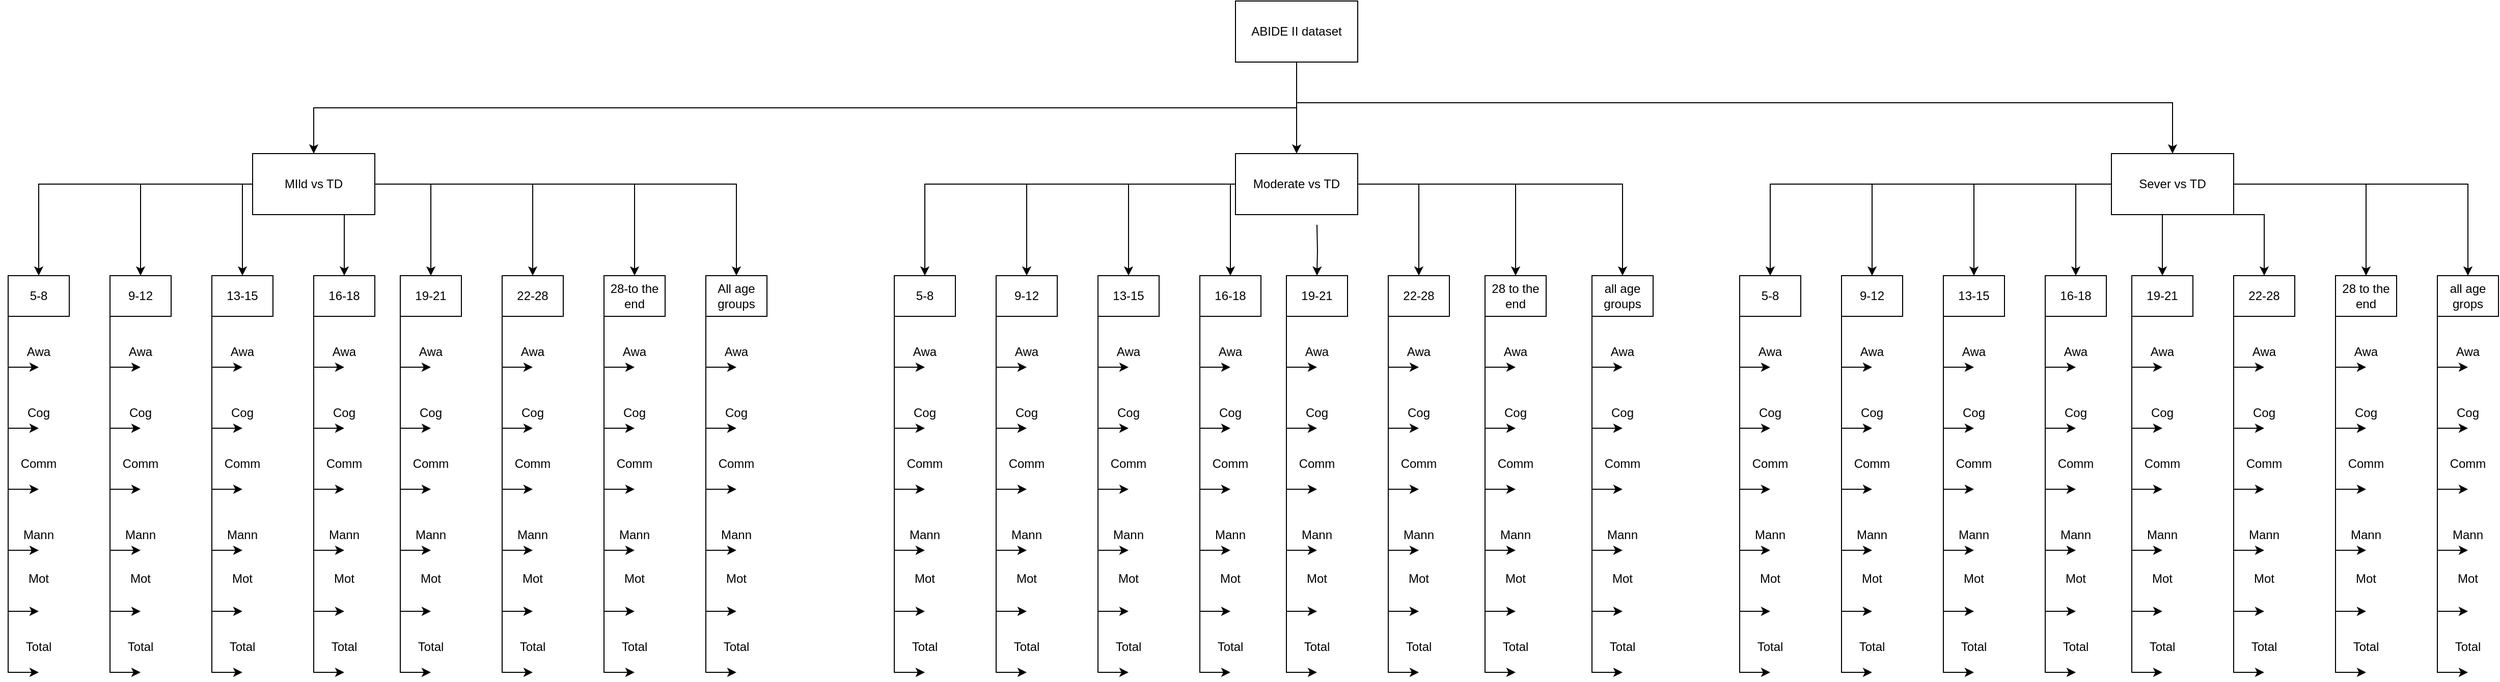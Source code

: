 <mxfile version="15.6.2" type="device"><diagram id="d6Lqa6GPzA18Die35Ujb" name="Page-1"><mxGraphModel dx="2894" dy="1343" grid="1" gridSize="10" guides="1" tooltips="1" connect="1" arrows="1" fold="1" page="1" pageScale="1" pageWidth="850" pageHeight="1100" math="0" shadow="0"><root><mxCell id="0"/><mxCell id="1" parent="0"/><mxCell id="j8dVrBcIbNVBFGstkUfJ-9" style="edgeStyle=orthogonalEdgeStyle;rounded=0;orthogonalLoop=1;jettySize=auto;html=1;entryX=0.5;entryY=0;entryDx=0;entryDy=0;" edge="1" parent="1" source="j8dVrBcIbNVBFGstkUfJ-1" target="j8dVrBcIbNVBFGstkUfJ-7"><mxGeometry relative="1" as="geometry"/></mxCell><mxCell id="j8dVrBcIbNVBFGstkUfJ-11" style="edgeStyle=orthogonalEdgeStyle;rounded=0;orthogonalLoop=1;jettySize=auto;html=1;exitX=0.5;exitY=1;exitDx=0;exitDy=0;entryX=0.5;entryY=0;entryDx=0;entryDy=0;" edge="1" parent="1" source="j8dVrBcIbNVBFGstkUfJ-1" target="j8dVrBcIbNVBFGstkUfJ-6"><mxGeometry relative="1" as="geometry"/></mxCell><mxCell id="j8dVrBcIbNVBFGstkUfJ-61" style="edgeStyle=orthogonalEdgeStyle;rounded=0;orthogonalLoop=1;jettySize=auto;html=1;entryX=0.5;entryY=0;entryDx=0;entryDy=0;" edge="1" parent="1" source="j8dVrBcIbNVBFGstkUfJ-1" target="j8dVrBcIbNVBFGstkUfJ-8"><mxGeometry relative="1" as="geometry"><Array as="points"><mxPoint x="425" y="120"/><mxPoint x="1285" y="120"/></Array></mxGeometry></mxCell><mxCell id="j8dVrBcIbNVBFGstkUfJ-1" value="ABIDE II dataset" style="rounded=0;whiteSpace=wrap;html=1;" vertex="1" parent="1"><mxGeometry x="365" y="20" width="120" height="60" as="geometry"/></mxCell><mxCell id="j8dVrBcIbNVBFGstkUfJ-20" style="edgeStyle=orthogonalEdgeStyle;rounded=0;orthogonalLoop=1;jettySize=auto;html=1;entryX=0.5;entryY=0;entryDx=0;entryDy=0;" edge="1" parent="1" source="j8dVrBcIbNVBFGstkUfJ-6" target="j8dVrBcIbNVBFGstkUfJ-15"><mxGeometry relative="1" as="geometry"/></mxCell><mxCell id="j8dVrBcIbNVBFGstkUfJ-26" style="edgeStyle=orthogonalEdgeStyle;rounded=0;orthogonalLoop=1;jettySize=auto;html=1;entryX=0.5;entryY=0;entryDx=0;entryDy=0;" edge="1" parent="1" source="j8dVrBcIbNVBFGstkUfJ-6" target="j8dVrBcIbNVBFGstkUfJ-25"><mxGeometry relative="1" as="geometry"/></mxCell><mxCell id="j8dVrBcIbNVBFGstkUfJ-27" style="edgeStyle=orthogonalEdgeStyle;rounded=0;orthogonalLoop=1;jettySize=auto;html=1;entryX=0.5;entryY=0;entryDx=0;entryDy=0;" edge="1" parent="1" source="j8dVrBcIbNVBFGstkUfJ-6" target="j8dVrBcIbNVBFGstkUfJ-24"><mxGeometry relative="1" as="geometry"/></mxCell><mxCell id="j8dVrBcIbNVBFGstkUfJ-28" style="edgeStyle=orthogonalEdgeStyle;rounded=0;orthogonalLoop=1;jettySize=auto;html=1;entryX=0.5;entryY=0;entryDx=0;entryDy=0;" edge="1" parent="1" source="j8dVrBcIbNVBFGstkUfJ-6" target="j8dVrBcIbNVBFGstkUfJ-23"><mxGeometry relative="1" as="geometry"/></mxCell><mxCell id="j8dVrBcIbNVBFGstkUfJ-29" style="edgeStyle=orthogonalEdgeStyle;rounded=0;orthogonalLoop=1;jettySize=auto;html=1;entryX=0.5;entryY=0;entryDx=0;entryDy=0;" edge="1" parent="1" source="j8dVrBcIbNVBFGstkUfJ-6" target="j8dVrBcIbNVBFGstkUfJ-22"><mxGeometry relative="1" as="geometry"/></mxCell><mxCell id="j8dVrBcIbNVBFGstkUfJ-34" style="edgeStyle=orthogonalEdgeStyle;rounded=0;orthogonalLoop=1;jettySize=auto;html=1;entryX=0.5;entryY=0;entryDx=0;entryDy=0;" edge="1" parent="1" source="j8dVrBcIbNVBFGstkUfJ-6" target="j8dVrBcIbNVBFGstkUfJ-17"><mxGeometry relative="1" as="geometry"/></mxCell><mxCell id="j8dVrBcIbNVBFGstkUfJ-35" style="edgeStyle=orthogonalEdgeStyle;rounded=0;orthogonalLoop=1;jettySize=auto;html=1;" edge="1" parent="1" source="j8dVrBcIbNVBFGstkUfJ-6" target="j8dVrBcIbNVBFGstkUfJ-18"><mxGeometry relative="1" as="geometry"><Array as="points"><mxPoint x="-610" y="200"/></Array></mxGeometry></mxCell><mxCell id="j8dVrBcIbNVBFGstkUfJ-36" style="edgeStyle=orthogonalEdgeStyle;rounded=0;orthogonalLoop=1;jettySize=auto;html=1;entryX=0.5;entryY=0;entryDx=0;entryDy=0;" edge="1" parent="1" source="j8dVrBcIbNVBFGstkUfJ-6" target="j8dVrBcIbNVBFGstkUfJ-19"><mxGeometry relative="1" as="geometry"><Array as="points"><mxPoint x="-510" y="250"/><mxPoint x="-510" y="250"/></Array></mxGeometry></mxCell><mxCell id="j8dVrBcIbNVBFGstkUfJ-6" value="MIld vs TD&lt;span style=&quot;white-space: pre&quot;&gt;&lt;/span&gt;" style="rounded=0;whiteSpace=wrap;html=1;" vertex="1" parent="1"><mxGeometry x="-600" y="170" width="120" height="60" as="geometry"/></mxCell><mxCell id="j8dVrBcIbNVBFGstkUfJ-53" style="edgeStyle=orthogonalEdgeStyle;rounded=0;orthogonalLoop=1;jettySize=auto;html=1;entryX=0.5;entryY=0;entryDx=0;entryDy=0;" edge="1" parent="1" source="j8dVrBcIbNVBFGstkUfJ-7" target="j8dVrBcIbNVBFGstkUfJ-37"><mxGeometry relative="1" as="geometry"/></mxCell><mxCell id="j8dVrBcIbNVBFGstkUfJ-54" style="edgeStyle=orthogonalEdgeStyle;rounded=0;orthogonalLoop=1;jettySize=auto;html=1;exitX=0;exitY=0.5;exitDx=0;exitDy=0;entryX=0.5;entryY=0;entryDx=0;entryDy=0;" edge="1" parent="1" source="j8dVrBcIbNVBFGstkUfJ-7" target="j8dVrBcIbNVBFGstkUfJ-38"><mxGeometry relative="1" as="geometry"/></mxCell><mxCell id="j8dVrBcIbNVBFGstkUfJ-55" style="edgeStyle=orthogonalEdgeStyle;rounded=0;orthogonalLoop=1;jettySize=auto;html=1;exitX=0;exitY=0.5;exitDx=0;exitDy=0;entryX=0.5;entryY=0;entryDx=0;entryDy=0;" edge="1" parent="1" source="j8dVrBcIbNVBFGstkUfJ-7" target="j8dVrBcIbNVBFGstkUfJ-39"><mxGeometry relative="1" as="geometry"/></mxCell><mxCell id="j8dVrBcIbNVBFGstkUfJ-56" style="edgeStyle=orthogonalEdgeStyle;rounded=0;orthogonalLoop=1;jettySize=auto;html=1;exitX=0;exitY=0.5;exitDx=0;exitDy=0;entryX=0.5;entryY=0;entryDx=0;entryDy=0;" edge="1" parent="1" source="j8dVrBcIbNVBFGstkUfJ-7" target="j8dVrBcIbNVBFGstkUfJ-40"><mxGeometry relative="1" as="geometry"><Array as="points"><mxPoint x="360" y="200"/></Array></mxGeometry></mxCell><mxCell id="j8dVrBcIbNVBFGstkUfJ-57" style="edgeStyle=orthogonalEdgeStyle;rounded=0;orthogonalLoop=1;jettySize=auto;html=1;entryX=0.5;entryY=0;entryDx=0;entryDy=0;" edge="1" parent="1" target="j8dVrBcIbNVBFGstkUfJ-41"><mxGeometry relative="1" as="geometry"><mxPoint x="445" y="240" as="sourcePoint"/></mxGeometry></mxCell><mxCell id="j8dVrBcIbNVBFGstkUfJ-58" style="edgeStyle=orthogonalEdgeStyle;rounded=0;orthogonalLoop=1;jettySize=auto;html=1;entryX=0.5;entryY=0;entryDx=0;entryDy=0;" edge="1" parent="1" source="j8dVrBcIbNVBFGstkUfJ-7" target="j8dVrBcIbNVBFGstkUfJ-44"><mxGeometry relative="1" as="geometry"/></mxCell><mxCell id="j8dVrBcIbNVBFGstkUfJ-59" style="edgeStyle=orthogonalEdgeStyle;rounded=0;orthogonalLoop=1;jettySize=auto;html=1;exitX=1;exitY=0.5;exitDx=0;exitDy=0;entryX=0.5;entryY=0;entryDx=0;entryDy=0;" edge="1" parent="1" source="j8dVrBcIbNVBFGstkUfJ-7" target="j8dVrBcIbNVBFGstkUfJ-43"><mxGeometry relative="1" as="geometry"/></mxCell><mxCell id="j8dVrBcIbNVBFGstkUfJ-60" style="edgeStyle=orthogonalEdgeStyle;rounded=0;orthogonalLoop=1;jettySize=auto;html=1;exitX=1;exitY=0.5;exitDx=0;exitDy=0;entryX=0.5;entryY=0;entryDx=0;entryDy=0;" edge="1" parent="1" source="j8dVrBcIbNVBFGstkUfJ-7" target="j8dVrBcIbNVBFGstkUfJ-42"><mxGeometry relative="1" as="geometry"/></mxCell><mxCell id="j8dVrBcIbNVBFGstkUfJ-7" value="Moderate vs TD" style="rounded=0;whiteSpace=wrap;html=1;" vertex="1" parent="1"><mxGeometry x="365" y="170" width="120" height="60" as="geometry"/></mxCell><mxCell id="j8dVrBcIbNVBFGstkUfJ-62" style="edgeStyle=orthogonalEdgeStyle;rounded=0;orthogonalLoop=1;jettySize=auto;html=1;entryX=0.5;entryY=0;entryDx=0;entryDy=0;" edge="1" parent="1" source="j8dVrBcIbNVBFGstkUfJ-8" target="j8dVrBcIbNVBFGstkUfJ-45"><mxGeometry relative="1" as="geometry"/></mxCell><mxCell id="j8dVrBcIbNVBFGstkUfJ-63" style="edgeStyle=orthogonalEdgeStyle;rounded=0;orthogonalLoop=1;jettySize=auto;html=1;exitX=0;exitY=0.5;exitDx=0;exitDy=0;entryX=0.5;entryY=0;entryDx=0;entryDy=0;" edge="1" parent="1" source="j8dVrBcIbNVBFGstkUfJ-8" target="j8dVrBcIbNVBFGstkUfJ-46"><mxGeometry relative="1" as="geometry"/></mxCell><mxCell id="j8dVrBcIbNVBFGstkUfJ-64" style="edgeStyle=orthogonalEdgeStyle;rounded=0;orthogonalLoop=1;jettySize=auto;html=1;entryX=0.5;entryY=0;entryDx=0;entryDy=0;" edge="1" parent="1" source="j8dVrBcIbNVBFGstkUfJ-8" target="j8dVrBcIbNVBFGstkUfJ-47"><mxGeometry relative="1" as="geometry"/></mxCell><mxCell id="j8dVrBcIbNVBFGstkUfJ-65" style="edgeStyle=orthogonalEdgeStyle;rounded=0;orthogonalLoop=1;jettySize=auto;html=1;entryX=0.5;entryY=0;entryDx=0;entryDy=0;" edge="1" parent="1" source="j8dVrBcIbNVBFGstkUfJ-8" target="j8dVrBcIbNVBFGstkUfJ-48"><mxGeometry relative="1" as="geometry"/></mxCell><mxCell id="j8dVrBcIbNVBFGstkUfJ-67" style="edgeStyle=orthogonalEdgeStyle;rounded=0;orthogonalLoop=1;jettySize=auto;html=1;entryX=0.5;entryY=0;entryDx=0;entryDy=0;" edge="1" parent="1" source="j8dVrBcIbNVBFGstkUfJ-8" target="j8dVrBcIbNVBFGstkUfJ-49"><mxGeometry relative="1" as="geometry"><Array as="points"><mxPoint x="1275" y="250"/><mxPoint x="1275" y="250"/></Array></mxGeometry></mxCell><mxCell id="j8dVrBcIbNVBFGstkUfJ-68" style="edgeStyle=orthogonalEdgeStyle;rounded=0;orthogonalLoop=1;jettySize=auto;html=1;exitX=0.5;exitY=1;exitDx=0;exitDy=0;entryX=0.5;entryY=0;entryDx=0;entryDy=0;" edge="1" parent="1" source="j8dVrBcIbNVBFGstkUfJ-8" target="j8dVrBcIbNVBFGstkUfJ-50"><mxGeometry relative="1" as="geometry"><Array as="points"><mxPoint x="1375" y="230"/></Array></mxGeometry></mxCell><mxCell id="j8dVrBcIbNVBFGstkUfJ-69" style="edgeStyle=orthogonalEdgeStyle;rounded=0;orthogonalLoop=1;jettySize=auto;html=1;exitX=1;exitY=0.5;exitDx=0;exitDy=0;entryX=0.5;entryY=0;entryDx=0;entryDy=0;" edge="1" parent="1" source="j8dVrBcIbNVBFGstkUfJ-8" target="j8dVrBcIbNVBFGstkUfJ-51"><mxGeometry relative="1" as="geometry"/></mxCell><mxCell id="j8dVrBcIbNVBFGstkUfJ-70" style="edgeStyle=orthogonalEdgeStyle;rounded=0;orthogonalLoop=1;jettySize=auto;html=1;exitX=1;exitY=0.5;exitDx=0;exitDy=0;entryX=0.5;entryY=0;entryDx=0;entryDy=0;" edge="1" parent="1" source="j8dVrBcIbNVBFGstkUfJ-8" target="j8dVrBcIbNVBFGstkUfJ-52"><mxGeometry relative="1" as="geometry"/></mxCell><mxCell id="j8dVrBcIbNVBFGstkUfJ-8" value="Sever vs TD" style="rounded=0;whiteSpace=wrap;html=1;" vertex="1" parent="1"><mxGeometry x="1225" y="170" width="120" height="60" as="geometry"/></mxCell><mxCell id="j8dVrBcIbNVBFGstkUfJ-71" style="edgeStyle=orthogonalEdgeStyle;rounded=0;orthogonalLoop=1;jettySize=auto;html=1;" edge="1" parent="1"><mxGeometry relative="1" as="geometry"><mxPoint x="-810" y="380" as="targetPoint"/><mxPoint x="-840" y="310" as="sourcePoint"/><Array as="points"><mxPoint x="-840" y="380"/></Array></mxGeometry></mxCell><mxCell id="j8dVrBcIbNVBFGstkUfJ-15" value="5-8" style="rounded=0;whiteSpace=wrap;html=1;" vertex="1" parent="1"><mxGeometry x="-840" y="290" width="60" height="40" as="geometry"/></mxCell><mxCell id="j8dVrBcIbNVBFGstkUfJ-17" value="9-12" style="rounded=0;whiteSpace=wrap;html=1;" vertex="1" parent="1"><mxGeometry x="-740" y="290" width="60" height="40" as="geometry"/></mxCell><mxCell id="j8dVrBcIbNVBFGstkUfJ-18" value="13-15" style="rounded=0;whiteSpace=wrap;html=1;" vertex="1" parent="1"><mxGeometry x="-640" y="290" width="60" height="40" as="geometry"/></mxCell><mxCell id="j8dVrBcIbNVBFGstkUfJ-19" value="16-18" style="rounded=0;whiteSpace=wrap;html=1;" vertex="1" parent="1"><mxGeometry x="-540" y="290" width="60" height="40" as="geometry"/></mxCell><mxCell id="j8dVrBcIbNVBFGstkUfJ-22" value="19-21" style="rounded=0;whiteSpace=wrap;html=1;" vertex="1" parent="1"><mxGeometry x="-455" y="290" width="60" height="40" as="geometry"/></mxCell><mxCell id="j8dVrBcIbNVBFGstkUfJ-23" value="22-28" style="rounded=0;whiteSpace=wrap;html=1;" vertex="1" parent="1"><mxGeometry x="-355" y="290" width="60" height="40" as="geometry"/></mxCell><mxCell id="j8dVrBcIbNVBFGstkUfJ-24" value="28-to the end" style="rounded=0;whiteSpace=wrap;html=1;" vertex="1" parent="1"><mxGeometry x="-255" y="290" width="60" height="40" as="geometry"/></mxCell><mxCell id="j8dVrBcIbNVBFGstkUfJ-25" value="&lt;div&gt;All age groups&lt;/div&gt;" style="rounded=0;whiteSpace=wrap;html=1;" vertex="1" parent="1"><mxGeometry x="-155" y="290" width="60" height="40" as="geometry"/></mxCell><mxCell id="j8dVrBcIbNVBFGstkUfJ-37" value="5-8&lt;span style=&quot;white-space: pre&quot;&gt;&lt;/span&gt;" style="rounded=0;whiteSpace=wrap;html=1;" vertex="1" parent="1"><mxGeometry x="30" y="290" width="60" height="40" as="geometry"/></mxCell><mxCell id="j8dVrBcIbNVBFGstkUfJ-38" value="9-12" style="rounded=0;whiteSpace=wrap;html=1;" vertex="1" parent="1"><mxGeometry x="130" y="290" width="60" height="40" as="geometry"/></mxCell><mxCell id="j8dVrBcIbNVBFGstkUfJ-39" value="13-15" style="rounded=0;whiteSpace=wrap;html=1;" vertex="1" parent="1"><mxGeometry x="230" y="290" width="60" height="40" as="geometry"/></mxCell><mxCell id="j8dVrBcIbNVBFGstkUfJ-40" value="16-18" style="rounded=0;whiteSpace=wrap;html=1;" vertex="1" parent="1"><mxGeometry x="330" y="290" width="60" height="40" as="geometry"/></mxCell><mxCell id="j8dVrBcIbNVBFGstkUfJ-41" value="19-21" style="rounded=0;whiteSpace=wrap;html=1;" vertex="1" parent="1"><mxGeometry x="415" y="290" width="60" height="40" as="geometry"/></mxCell><mxCell id="j8dVrBcIbNVBFGstkUfJ-42" value="22-28" style="rounded=0;whiteSpace=wrap;html=1;" vertex="1" parent="1"><mxGeometry x="515" y="290" width="60" height="40" as="geometry"/></mxCell><mxCell id="j8dVrBcIbNVBFGstkUfJ-43" value="28 to the end" style="rounded=0;whiteSpace=wrap;html=1;" vertex="1" parent="1"><mxGeometry x="610" y="290" width="60" height="40" as="geometry"/></mxCell><mxCell id="j8dVrBcIbNVBFGstkUfJ-44" value="all age groups" style="rounded=0;whiteSpace=wrap;html=1;" vertex="1" parent="1"><mxGeometry x="715" y="290" width="60" height="40" as="geometry"/></mxCell><mxCell id="j8dVrBcIbNVBFGstkUfJ-45" value="5-8" style="rounded=0;whiteSpace=wrap;html=1;" vertex="1" parent="1"><mxGeometry x="860" y="290" width="60" height="40" as="geometry"/></mxCell><mxCell id="j8dVrBcIbNVBFGstkUfJ-46" value="9-12" style="rounded=0;whiteSpace=wrap;html=1;" vertex="1" parent="1"><mxGeometry x="960" y="290" width="60" height="40" as="geometry"/></mxCell><mxCell id="j8dVrBcIbNVBFGstkUfJ-47" value="13-15" style="rounded=0;whiteSpace=wrap;html=1;" vertex="1" parent="1"><mxGeometry x="1060" y="290" width="60" height="40" as="geometry"/></mxCell><mxCell id="j8dVrBcIbNVBFGstkUfJ-48" value="16-18" style="rounded=0;whiteSpace=wrap;html=1;" vertex="1" parent="1"><mxGeometry x="1160" y="290" width="60" height="40" as="geometry"/></mxCell><mxCell id="j8dVrBcIbNVBFGstkUfJ-49" value="19-21" style="rounded=0;whiteSpace=wrap;html=1;" vertex="1" parent="1"><mxGeometry x="1245" y="290" width="60" height="40" as="geometry"/></mxCell><mxCell id="j8dVrBcIbNVBFGstkUfJ-50" value="22-28" style="rounded=0;whiteSpace=wrap;html=1;" vertex="1" parent="1"><mxGeometry x="1345" y="290" width="60" height="40" as="geometry"/></mxCell><mxCell id="j8dVrBcIbNVBFGstkUfJ-51" value="28 to the end" style="rounded=0;whiteSpace=wrap;html=1;" vertex="1" parent="1"><mxGeometry x="1445" y="290" width="60" height="40" as="geometry"/></mxCell><mxCell id="j8dVrBcIbNVBFGstkUfJ-52" value="all age grops" style="rounded=0;whiteSpace=wrap;html=1;" vertex="1" parent="1"><mxGeometry x="1545" y="290" width="60" height="40" as="geometry"/></mxCell><mxCell id="j8dVrBcIbNVBFGstkUfJ-72" value="Awa" style="text;html=1;strokeColor=none;fillColor=none;align=center;verticalAlign=middle;whiteSpace=wrap;rounded=0;" vertex="1" parent="1"><mxGeometry x="-840" y="350" width="60" height="30" as="geometry"/></mxCell><mxCell id="j8dVrBcIbNVBFGstkUfJ-75" style="edgeStyle=orthogonalEdgeStyle;rounded=0;orthogonalLoop=1;jettySize=auto;html=1;" edge="1" parent="1"><mxGeometry relative="1" as="geometry"><mxPoint x="-810" y="440" as="targetPoint"/><mxPoint x="-840" y="370" as="sourcePoint"/><Array as="points"><mxPoint x="-840" y="440"/></Array></mxGeometry></mxCell><mxCell id="j8dVrBcIbNVBFGstkUfJ-76" style="edgeStyle=orthogonalEdgeStyle;rounded=0;orthogonalLoop=1;jettySize=auto;html=1;" edge="1" parent="1"><mxGeometry relative="1" as="geometry"><mxPoint x="-810" y="500" as="targetPoint"/><mxPoint x="-840" y="430" as="sourcePoint"/><Array as="points"><mxPoint x="-840" y="500"/></Array></mxGeometry></mxCell><mxCell id="j8dVrBcIbNVBFGstkUfJ-77" style="edgeStyle=orthogonalEdgeStyle;rounded=0;orthogonalLoop=1;jettySize=auto;html=1;" edge="1" parent="1"><mxGeometry relative="1" as="geometry"><mxPoint x="-810" y="560" as="targetPoint"/><mxPoint x="-840" y="490" as="sourcePoint"/><Array as="points"><mxPoint x="-840" y="560"/></Array></mxGeometry></mxCell><mxCell id="j8dVrBcIbNVBFGstkUfJ-78" style="edgeStyle=orthogonalEdgeStyle;rounded=0;orthogonalLoop=1;jettySize=auto;html=1;" edge="1" parent="1"><mxGeometry relative="1" as="geometry"><mxPoint x="-810" y="620" as="targetPoint"/><mxPoint x="-840" y="550" as="sourcePoint"/><Array as="points"><mxPoint x="-840" y="620"/></Array></mxGeometry></mxCell><mxCell id="j8dVrBcIbNVBFGstkUfJ-79" style="edgeStyle=orthogonalEdgeStyle;rounded=0;orthogonalLoop=1;jettySize=auto;html=1;" edge="1" parent="1"><mxGeometry relative="1" as="geometry"><mxPoint x="-810" y="680" as="targetPoint"/><mxPoint x="-840" y="610" as="sourcePoint"/><Array as="points"><mxPoint x="-840" y="680"/></Array></mxGeometry></mxCell><mxCell id="j8dVrBcIbNVBFGstkUfJ-81" value="&lt;div&gt;Cog&lt;/div&gt;" style="text;html=1;strokeColor=none;fillColor=none;align=center;verticalAlign=middle;whiteSpace=wrap;rounded=0;" vertex="1" parent="1"><mxGeometry x="-840" y="410" width="60" height="30" as="geometry"/></mxCell><mxCell id="j8dVrBcIbNVBFGstkUfJ-82" value="&lt;div&gt;Comm&lt;/div&gt;" style="text;html=1;strokeColor=none;fillColor=none;align=center;verticalAlign=middle;whiteSpace=wrap;rounded=0;" vertex="1" parent="1"><mxGeometry x="-840" y="460" width="60" height="30" as="geometry"/></mxCell><mxCell id="j8dVrBcIbNVBFGstkUfJ-83" value="Mann" style="text;html=1;strokeColor=none;fillColor=none;align=center;verticalAlign=middle;whiteSpace=wrap;rounded=0;" vertex="1" parent="1"><mxGeometry x="-840" y="530" width="60" height="30" as="geometry"/></mxCell><mxCell id="j8dVrBcIbNVBFGstkUfJ-84" value="&lt;div&gt;Mot&lt;/div&gt;&lt;div&gt;&lt;br&gt;&lt;/div&gt;" style="text;html=1;strokeColor=none;fillColor=none;align=center;verticalAlign=middle;whiteSpace=wrap;rounded=0;" vertex="1" parent="1"><mxGeometry x="-840" y="580" width="60" height="30" as="geometry"/></mxCell><mxCell id="j8dVrBcIbNVBFGstkUfJ-85" value="Total" style="text;html=1;strokeColor=none;fillColor=none;align=center;verticalAlign=middle;whiteSpace=wrap;rounded=0;" vertex="1" parent="1"><mxGeometry x="-840" y="640" width="60" height="30" as="geometry"/></mxCell><mxCell id="j8dVrBcIbNVBFGstkUfJ-107" style="edgeStyle=orthogonalEdgeStyle;rounded=0;orthogonalLoop=1;jettySize=auto;html=1;" edge="1" parent="1"><mxGeometry relative="1" as="geometry"><mxPoint x="-710" y="380" as="targetPoint"/><mxPoint x="-740" y="310" as="sourcePoint"/><Array as="points"><mxPoint x="-740" y="380"/></Array></mxGeometry></mxCell><mxCell id="j8dVrBcIbNVBFGstkUfJ-108" value="Awa" style="text;html=1;strokeColor=none;fillColor=none;align=center;verticalAlign=middle;whiteSpace=wrap;rounded=0;" vertex="1" parent="1"><mxGeometry x="-740" y="350" width="60" height="30" as="geometry"/></mxCell><mxCell id="j8dVrBcIbNVBFGstkUfJ-109" style="edgeStyle=orthogonalEdgeStyle;rounded=0;orthogonalLoop=1;jettySize=auto;html=1;" edge="1" parent="1"><mxGeometry relative="1" as="geometry"><mxPoint x="-710" y="440" as="targetPoint"/><mxPoint x="-740" y="370" as="sourcePoint"/><Array as="points"><mxPoint x="-740" y="440"/></Array></mxGeometry></mxCell><mxCell id="j8dVrBcIbNVBFGstkUfJ-110" style="edgeStyle=orthogonalEdgeStyle;rounded=0;orthogonalLoop=1;jettySize=auto;html=1;" edge="1" parent="1"><mxGeometry relative="1" as="geometry"><mxPoint x="-710" y="500" as="targetPoint"/><mxPoint x="-740" y="430" as="sourcePoint"/><Array as="points"><mxPoint x="-740" y="500"/></Array></mxGeometry></mxCell><mxCell id="j8dVrBcIbNVBFGstkUfJ-111" style="edgeStyle=orthogonalEdgeStyle;rounded=0;orthogonalLoop=1;jettySize=auto;html=1;" edge="1" parent="1"><mxGeometry relative="1" as="geometry"><mxPoint x="-710" y="560" as="targetPoint"/><mxPoint x="-740" y="490" as="sourcePoint"/><Array as="points"><mxPoint x="-740" y="560"/></Array></mxGeometry></mxCell><mxCell id="j8dVrBcIbNVBFGstkUfJ-112" style="edgeStyle=orthogonalEdgeStyle;rounded=0;orthogonalLoop=1;jettySize=auto;html=1;" edge="1" parent="1"><mxGeometry relative="1" as="geometry"><mxPoint x="-710" y="620" as="targetPoint"/><mxPoint x="-740" y="550" as="sourcePoint"/><Array as="points"><mxPoint x="-740" y="620"/></Array></mxGeometry></mxCell><mxCell id="j8dVrBcIbNVBFGstkUfJ-113" style="edgeStyle=orthogonalEdgeStyle;rounded=0;orthogonalLoop=1;jettySize=auto;html=1;" edge="1" parent="1"><mxGeometry relative="1" as="geometry"><mxPoint x="-710" y="680" as="targetPoint"/><mxPoint x="-740" y="610" as="sourcePoint"/><Array as="points"><mxPoint x="-740" y="680"/></Array></mxGeometry></mxCell><mxCell id="j8dVrBcIbNVBFGstkUfJ-114" value="&lt;div&gt;Cog&lt;/div&gt;" style="text;html=1;strokeColor=none;fillColor=none;align=center;verticalAlign=middle;whiteSpace=wrap;rounded=0;" vertex="1" parent="1"><mxGeometry x="-740" y="410" width="60" height="30" as="geometry"/></mxCell><mxCell id="j8dVrBcIbNVBFGstkUfJ-115" value="&lt;div&gt;Comm&lt;/div&gt;" style="text;html=1;strokeColor=none;fillColor=none;align=center;verticalAlign=middle;whiteSpace=wrap;rounded=0;" vertex="1" parent="1"><mxGeometry x="-740" y="460" width="60" height="30" as="geometry"/></mxCell><mxCell id="j8dVrBcIbNVBFGstkUfJ-116" value="Mann" style="text;html=1;strokeColor=none;fillColor=none;align=center;verticalAlign=middle;whiteSpace=wrap;rounded=0;" vertex="1" parent="1"><mxGeometry x="-740" y="530" width="60" height="30" as="geometry"/></mxCell><mxCell id="j8dVrBcIbNVBFGstkUfJ-117" value="&lt;div&gt;Mot&lt;/div&gt;&lt;div&gt;&lt;br&gt;&lt;/div&gt;" style="text;html=1;strokeColor=none;fillColor=none;align=center;verticalAlign=middle;whiteSpace=wrap;rounded=0;" vertex="1" parent="1"><mxGeometry x="-740" y="580" width="60" height="30" as="geometry"/></mxCell><mxCell id="j8dVrBcIbNVBFGstkUfJ-118" value="Total" style="text;html=1;strokeColor=none;fillColor=none;align=center;verticalAlign=middle;whiteSpace=wrap;rounded=0;" vertex="1" parent="1"><mxGeometry x="-740" y="640" width="60" height="30" as="geometry"/></mxCell><mxCell id="j8dVrBcIbNVBFGstkUfJ-119" style="edgeStyle=orthogonalEdgeStyle;rounded=0;orthogonalLoop=1;jettySize=auto;html=1;" edge="1" parent="1"><mxGeometry relative="1" as="geometry"><mxPoint x="-610" y="380" as="targetPoint"/><mxPoint x="-640" y="310" as="sourcePoint"/><Array as="points"><mxPoint x="-640" y="380"/></Array></mxGeometry></mxCell><mxCell id="j8dVrBcIbNVBFGstkUfJ-120" value="Awa" style="text;html=1;strokeColor=none;fillColor=none;align=center;verticalAlign=middle;whiteSpace=wrap;rounded=0;" vertex="1" parent="1"><mxGeometry x="-640" y="350" width="60" height="30" as="geometry"/></mxCell><mxCell id="j8dVrBcIbNVBFGstkUfJ-121" style="edgeStyle=orthogonalEdgeStyle;rounded=0;orthogonalLoop=1;jettySize=auto;html=1;" edge="1" parent="1"><mxGeometry relative="1" as="geometry"><mxPoint x="-610" y="440" as="targetPoint"/><mxPoint x="-640" y="370" as="sourcePoint"/><Array as="points"><mxPoint x="-640" y="440"/></Array></mxGeometry></mxCell><mxCell id="j8dVrBcIbNVBFGstkUfJ-122" style="edgeStyle=orthogonalEdgeStyle;rounded=0;orthogonalLoop=1;jettySize=auto;html=1;" edge="1" parent="1"><mxGeometry relative="1" as="geometry"><mxPoint x="-610" y="500" as="targetPoint"/><mxPoint x="-640" y="430" as="sourcePoint"/><Array as="points"><mxPoint x="-640" y="500"/></Array></mxGeometry></mxCell><mxCell id="j8dVrBcIbNVBFGstkUfJ-123" style="edgeStyle=orthogonalEdgeStyle;rounded=0;orthogonalLoop=1;jettySize=auto;html=1;" edge="1" parent="1"><mxGeometry relative="1" as="geometry"><mxPoint x="-610" y="560" as="targetPoint"/><mxPoint x="-640" y="490" as="sourcePoint"/><Array as="points"><mxPoint x="-640" y="560"/></Array></mxGeometry></mxCell><mxCell id="j8dVrBcIbNVBFGstkUfJ-124" style="edgeStyle=orthogonalEdgeStyle;rounded=0;orthogonalLoop=1;jettySize=auto;html=1;" edge="1" parent="1"><mxGeometry relative="1" as="geometry"><mxPoint x="-610" y="620" as="targetPoint"/><mxPoint x="-640" y="550" as="sourcePoint"/><Array as="points"><mxPoint x="-640" y="620"/></Array></mxGeometry></mxCell><mxCell id="j8dVrBcIbNVBFGstkUfJ-125" style="edgeStyle=orthogonalEdgeStyle;rounded=0;orthogonalLoop=1;jettySize=auto;html=1;" edge="1" parent="1"><mxGeometry relative="1" as="geometry"><mxPoint x="-610" y="680" as="targetPoint"/><mxPoint x="-640" y="610" as="sourcePoint"/><Array as="points"><mxPoint x="-640" y="680"/></Array></mxGeometry></mxCell><mxCell id="j8dVrBcIbNVBFGstkUfJ-126" value="&lt;div&gt;Cog&lt;/div&gt;" style="text;html=1;strokeColor=none;fillColor=none;align=center;verticalAlign=middle;whiteSpace=wrap;rounded=0;" vertex="1" parent="1"><mxGeometry x="-640" y="410" width="60" height="30" as="geometry"/></mxCell><mxCell id="j8dVrBcIbNVBFGstkUfJ-127" value="&lt;div&gt;Comm&lt;/div&gt;" style="text;html=1;strokeColor=none;fillColor=none;align=center;verticalAlign=middle;whiteSpace=wrap;rounded=0;" vertex="1" parent="1"><mxGeometry x="-640" y="460" width="60" height="30" as="geometry"/></mxCell><mxCell id="j8dVrBcIbNVBFGstkUfJ-128" value="Mann" style="text;html=1;strokeColor=none;fillColor=none;align=center;verticalAlign=middle;whiteSpace=wrap;rounded=0;" vertex="1" parent="1"><mxGeometry x="-640" y="530" width="60" height="30" as="geometry"/></mxCell><mxCell id="j8dVrBcIbNVBFGstkUfJ-129" value="&lt;div&gt;Mot&lt;/div&gt;&lt;div&gt;&lt;br&gt;&lt;/div&gt;" style="text;html=1;strokeColor=none;fillColor=none;align=center;verticalAlign=middle;whiteSpace=wrap;rounded=0;" vertex="1" parent="1"><mxGeometry x="-640" y="580" width="60" height="30" as="geometry"/></mxCell><mxCell id="j8dVrBcIbNVBFGstkUfJ-130" value="Total" style="text;html=1;strokeColor=none;fillColor=none;align=center;verticalAlign=middle;whiteSpace=wrap;rounded=0;" vertex="1" parent="1"><mxGeometry x="-640" y="640" width="60" height="30" as="geometry"/></mxCell><mxCell id="j8dVrBcIbNVBFGstkUfJ-143" style="edgeStyle=orthogonalEdgeStyle;rounded=0;orthogonalLoop=1;jettySize=auto;html=1;" edge="1" parent="1"><mxGeometry relative="1" as="geometry"><mxPoint x="-510" y="380" as="targetPoint"/><mxPoint x="-540" y="310" as="sourcePoint"/><Array as="points"><mxPoint x="-540" y="380"/></Array></mxGeometry></mxCell><mxCell id="j8dVrBcIbNVBFGstkUfJ-144" value="Awa" style="text;html=1;strokeColor=none;fillColor=none;align=center;verticalAlign=middle;whiteSpace=wrap;rounded=0;" vertex="1" parent="1"><mxGeometry x="-540" y="350" width="60" height="30" as="geometry"/></mxCell><mxCell id="j8dVrBcIbNVBFGstkUfJ-145" style="edgeStyle=orthogonalEdgeStyle;rounded=0;orthogonalLoop=1;jettySize=auto;html=1;" edge="1" parent="1"><mxGeometry relative="1" as="geometry"><mxPoint x="-510" y="440" as="targetPoint"/><mxPoint x="-540" y="370" as="sourcePoint"/><Array as="points"><mxPoint x="-540" y="440"/></Array></mxGeometry></mxCell><mxCell id="j8dVrBcIbNVBFGstkUfJ-146" style="edgeStyle=orthogonalEdgeStyle;rounded=0;orthogonalLoop=1;jettySize=auto;html=1;" edge="1" parent="1"><mxGeometry relative="1" as="geometry"><mxPoint x="-510" y="500" as="targetPoint"/><mxPoint x="-540" y="430" as="sourcePoint"/><Array as="points"><mxPoint x="-540" y="500"/></Array></mxGeometry></mxCell><mxCell id="j8dVrBcIbNVBFGstkUfJ-147" style="edgeStyle=orthogonalEdgeStyle;rounded=0;orthogonalLoop=1;jettySize=auto;html=1;" edge="1" parent="1"><mxGeometry relative="1" as="geometry"><mxPoint x="-510" y="560" as="targetPoint"/><mxPoint x="-540" y="490" as="sourcePoint"/><Array as="points"><mxPoint x="-540" y="560"/></Array></mxGeometry></mxCell><mxCell id="j8dVrBcIbNVBFGstkUfJ-148" style="edgeStyle=orthogonalEdgeStyle;rounded=0;orthogonalLoop=1;jettySize=auto;html=1;" edge="1" parent="1"><mxGeometry relative="1" as="geometry"><mxPoint x="-510" y="620" as="targetPoint"/><mxPoint x="-540" y="550" as="sourcePoint"/><Array as="points"><mxPoint x="-540" y="620"/></Array></mxGeometry></mxCell><mxCell id="j8dVrBcIbNVBFGstkUfJ-149" style="edgeStyle=orthogonalEdgeStyle;rounded=0;orthogonalLoop=1;jettySize=auto;html=1;" edge="1" parent="1"><mxGeometry relative="1" as="geometry"><mxPoint x="-510" y="680" as="targetPoint"/><mxPoint x="-540" y="610" as="sourcePoint"/><Array as="points"><mxPoint x="-540" y="680"/></Array></mxGeometry></mxCell><mxCell id="j8dVrBcIbNVBFGstkUfJ-150" value="&lt;div&gt;Cog&lt;/div&gt;" style="text;html=1;strokeColor=none;fillColor=none;align=center;verticalAlign=middle;whiteSpace=wrap;rounded=0;" vertex="1" parent="1"><mxGeometry x="-540" y="410" width="60" height="30" as="geometry"/></mxCell><mxCell id="j8dVrBcIbNVBFGstkUfJ-151" value="&lt;div&gt;Comm&lt;/div&gt;" style="text;html=1;strokeColor=none;fillColor=none;align=center;verticalAlign=middle;whiteSpace=wrap;rounded=0;" vertex="1" parent="1"><mxGeometry x="-540" y="460" width="60" height="30" as="geometry"/></mxCell><mxCell id="j8dVrBcIbNVBFGstkUfJ-152" value="Mann" style="text;html=1;strokeColor=none;fillColor=none;align=center;verticalAlign=middle;whiteSpace=wrap;rounded=0;" vertex="1" parent="1"><mxGeometry x="-540" y="530" width="60" height="30" as="geometry"/></mxCell><mxCell id="j8dVrBcIbNVBFGstkUfJ-153" value="&lt;div&gt;Mot&lt;/div&gt;&lt;div&gt;&lt;br&gt;&lt;/div&gt;" style="text;html=1;strokeColor=none;fillColor=none;align=center;verticalAlign=middle;whiteSpace=wrap;rounded=0;" vertex="1" parent="1"><mxGeometry x="-540" y="580" width="60" height="30" as="geometry"/></mxCell><mxCell id="j8dVrBcIbNVBFGstkUfJ-154" value="Total" style="text;html=1;strokeColor=none;fillColor=none;align=center;verticalAlign=middle;whiteSpace=wrap;rounded=0;" vertex="1" parent="1"><mxGeometry x="-540" y="640" width="60" height="30" as="geometry"/></mxCell><mxCell id="j8dVrBcIbNVBFGstkUfJ-155" style="edgeStyle=orthogonalEdgeStyle;rounded=0;orthogonalLoop=1;jettySize=auto;html=1;" edge="1" parent="1"><mxGeometry relative="1" as="geometry"><mxPoint x="-425" y="380" as="targetPoint"/><mxPoint x="-455" y="310" as="sourcePoint"/><Array as="points"><mxPoint x="-455" y="380"/></Array></mxGeometry></mxCell><mxCell id="j8dVrBcIbNVBFGstkUfJ-156" value="Awa" style="text;html=1;strokeColor=none;fillColor=none;align=center;verticalAlign=middle;whiteSpace=wrap;rounded=0;" vertex="1" parent="1"><mxGeometry x="-455" y="350" width="60" height="30" as="geometry"/></mxCell><mxCell id="j8dVrBcIbNVBFGstkUfJ-157" style="edgeStyle=orthogonalEdgeStyle;rounded=0;orthogonalLoop=1;jettySize=auto;html=1;" edge="1" parent="1"><mxGeometry relative="1" as="geometry"><mxPoint x="-425" y="440" as="targetPoint"/><mxPoint x="-455" y="370" as="sourcePoint"/><Array as="points"><mxPoint x="-455" y="440"/></Array></mxGeometry></mxCell><mxCell id="j8dVrBcIbNVBFGstkUfJ-158" style="edgeStyle=orthogonalEdgeStyle;rounded=0;orthogonalLoop=1;jettySize=auto;html=1;" edge="1" parent="1"><mxGeometry relative="1" as="geometry"><mxPoint x="-425" y="500" as="targetPoint"/><mxPoint x="-455" y="430" as="sourcePoint"/><Array as="points"><mxPoint x="-455" y="500"/></Array></mxGeometry></mxCell><mxCell id="j8dVrBcIbNVBFGstkUfJ-159" style="edgeStyle=orthogonalEdgeStyle;rounded=0;orthogonalLoop=1;jettySize=auto;html=1;" edge="1" parent="1"><mxGeometry relative="1" as="geometry"><mxPoint x="-425" y="560" as="targetPoint"/><mxPoint x="-455" y="490" as="sourcePoint"/><Array as="points"><mxPoint x="-455" y="560"/></Array></mxGeometry></mxCell><mxCell id="j8dVrBcIbNVBFGstkUfJ-160" style="edgeStyle=orthogonalEdgeStyle;rounded=0;orthogonalLoop=1;jettySize=auto;html=1;" edge="1" parent="1"><mxGeometry relative="1" as="geometry"><mxPoint x="-425" y="620" as="targetPoint"/><mxPoint x="-455" y="550" as="sourcePoint"/><Array as="points"><mxPoint x="-455" y="620"/></Array></mxGeometry></mxCell><mxCell id="j8dVrBcIbNVBFGstkUfJ-161" style="edgeStyle=orthogonalEdgeStyle;rounded=0;orthogonalLoop=1;jettySize=auto;html=1;" edge="1" parent="1"><mxGeometry relative="1" as="geometry"><mxPoint x="-425" y="680" as="targetPoint"/><mxPoint x="-455" y="610" as="sourcePoint"/><Array as="points"><mxPoint x="-455" y="680"/></Array></mxGeometry></mxCell><mxCell id="j8dVrBcIbNVBFGstkUfJ-162" value="&lt;div&gt;Cog&lt;/div&gt;" style="text;html=1;strokeColor=none;fillColor=none;align=center;verticalAlign=middle;whiteSpace=wrap;rounded=0;" vertex="1" parent="1"><mxGeometry x="-455" y="410" width="60" height="30" as="geometry"/></mxCell><mxCell id="j8dVrBcIbNVBFGstkUfJ-163" value="&lt;div&gt;Comm&lt;/div&gt;" style="text;html=1;strokeColor=none;fillColor=none;align=center;verticalAlign=middle;whiteSpace=wrap;rounded=0;" vertex="1" parent="1"><mxGeometry x="-455" y="460" width="60" height="30" as="geometry"/></mxCell><mxCell id="j8dVrBcIbNVBFGstkUfJ-164" value="Mann" style="text;html=1;strokeColor=none;fillColor=none;align=center;verticalAlign=middle;whiteSpace=wrap;rounded=0;" vertex="1" parent="1"><mxGeometry x="-455" y="530" width="60" height="30" as="geometry"/></mxCell><mxCell id="j8dVrBcIbNVBFGstkUfJ-165" value="&lt;div&gt;Mot&lt;/div&gt;&lt;div&gt;&lt;br&gt;&lt;/div&gt;" style="text;html=1;strokeColor=none;fillColor=none;align=center;verticalAlign=middle;whiteSpace=wrap;rounded=0;" vertex="1" parent="1"><mxGeometry x="-455" y="580" width="60" height="30" as="geometry"/></mxCell><mxCell id="j8dVrBcIbNVBFGstkUfJ-166" value="Total" style="text;html=1;strokeColor=none;fillColor=none;align=center;verticalAlign=middle;whiteSpace=wrap;rounded=0;" vertex="1" parent="1"><mxGeometry x="-455" y="640" width="60" height="30" as="geometry"/></mxCell><mxCell id="j8dVrBcIbNVBFGstkUfJ-167" style="edgeStyle=orthogonalEdgeStyle;rounded=0;orthogonalLoop=1;jettySize=auto;html=1;" edge="1" parent="1"><mxGeometry relative="1" as="geometry"><mxPoint x="-325" y="380" as="targetPoint"/><mxPoint x="-355" y="310" as="sourcePoint"/><Array as="points"><mxPoint x="-355" y="380"/></Array></mxGeometry></mxCell><mxCell id="j8dVrBcIbNVBFGstkUfJ-168" value="Awa" style="text;html=1;strokeColor=none;fillColor=none;align=center;verticalAlign=middle;whiteSpace=wrap;rounded=0;" vertex="1" parent="1"><mxGeometry x="-355" y="350" width="60" height="30" as="geometry"/></mxCell><mxCell id="j8dVrBcIbNVBFGstkUfJ-169" style="edgeStyle=orthogonalEdgeStyle;rounded=0;orthogonalLoop=1;jettySize=auto;html=1;" edge="1" parent="1"><mxGeometry relative="1" as="geometry"><mxPoint x="-325" y="440" as="targetPoint"/><mxPoint x="-355" y="370" as="sourcePoint"/><Array as="points"><mxPoint x="-355" y="440"/></Array></mxGeometry></mxCell><mxCell id="j8dVrBcIbNVBFGstkUfJ-170" style="edgeStyle=orthogonalEdgeStyle;rounded=0;orthogonalLoop=1;jettySize=auto;html=1;" edge="1" parent="1"><mxGeometry relative="1" as="geometry"><mxPoint x="-325" y="500" as="targetPoint"/><mxPoint x="-355" y="430" as="sourcePoint"/><Array as="points"><mxPoint x="-355" y="500"/></Array></mxGeometry></mxCell><mxCell id="j8dVrBcIbNVBFGstkUfJ-171" style="edgeStyle=orthogonalEdgeStyle;rounded=0;orthogonalLoop=1;jettySize=auto;html=1;" edge="1" parent="1"><mxGeometry relative="1" as="geometry"><mxPoint x="-325" y="560" as="targetPoint"/><mxPoint x="-355" y="490" as="sourcePoint"/><Array as="points"><mxPoint x="-355" y="560"/></Array></mxGeometry></mxCell><mxCell id="j8dVrBcIbNVBFGstkUfJ-172" style="edgeStyle=orthogonalEdgeStyle;rounded=0;orthogonalLoop=1;jettySize=auto;html=1;" edge="1" parent="1"><mxGeometry relative="1" as="geometry"><mxPoint x="-325" y="620" as="targetPoint"/><mxPoint x="-355" y="550" as="sourcePoint"/><Array as="points"><mxPoint x="-355" y="620"/></Array></mxGeometry></mxCell><mxCell id="j8dVrBcIbNVBFGstkUfJ-173" style="edgeStyle=orthogonalEdgeStyle;rounded=0;orthogonalLoop=1;jettySize=auto;html=1;" edge="1" parent="1"><mxGeometry relative="1" as="geometry"><mxPoint x="-325" y="680" as="targetPoint"/><mxPoint x="-355" y="610" as="sourcePoint"/><Array as="points"><mxPoint x="-355" y="680"/></Array></mxGeometry></mxCell><mxCell id="j8dVrBcIbNVBFGstkUfJ-174" value="&lt;div&gt;Cog&lt;/div&gt;" style="text;html=1;strokeColor=none;fillColor=none;align=center;verticalAlign=middle;whiteSpace=wrap;rounded=0;" vertex="1" parent="1"><mxGeometry x="-355" y="410" width="60" height="30" as="geometry"/></mxCell><mxCell id="j8dVrBcIbNVBFGstkUfJ-175" value="&lt;div&gt;Comm&lt;/div&gt;" style="text;html=1;strokeColor=none;fillColor=none;align=center;verticalAlign=middle;whiteSpace=wrap;rounded=0;" vertex="1" parent="1"><mxGeometry x="-355" y="460" width="60" height="30" as="geometry"/></mxCell><mxCell id="j8dVrBcIbNVBFGstkUfJ-176" value="Mann" style="text;html=1;strokeColor=none;fillColor=none;align=center;verticalAlign=middle;whiteSpace=wrap;rounded=0;" vertex="1" parent="1"><mxGeometry x="-355" y="530" width="60" height="30" as="geometry"/></mxCell><mxCell id="j8dVrBcIbNVBFGstkUfJ-177" value="&lt;div&gt;Mot&lt;/div&gt;&lt;div&gt;&lt;br&gt;&lt;/div&gt;" style="text;html=1;strokeColor=none;fillColor=none;align=center;verticalAlign=middle;whiteSpace=wrap;rounded=0;" vertex="1" parent="1"><mxGeometry x="-355" y="580" width="60" height="30" as="geometry"/></mxCell><mxCell id="j8dVrBcIbNVBFGstkUfJ-178" value="Total" style="text;html=1;strokeColor=none;fillColor=none;align=center;verticalAlign=middle;whiteSpace=wrap;rounded=0;" vertex="1" parent="1"><mxGeometry x="-355" y="640" width="60" height="30" as="geometry"/></mxCell><mxCell id="j8dVrBcIbNVBFGstkUfJ-179" style="edgeStyle=orthogonalEdgeStyle;rounded=0;orthogonalLoop=1;jettySize=auto;html=1;" edge="1" parent="1"><mxGeometry relative="1" as="geometry"><mxPoint x="-225" y="380" as="targetPoint"/><mxPoint x="-255" y="310" as="sourcePoint"/><Array as="points"><mxPoint x="-255" y="380"/></Array></mxGeometry></mxCell><mxCell id="j8dVrBcIbNVBFGstkUfJ-180" value="Awa" style="text;html=1;strokeColor=none;fillColor=none;align=center;verticalAlign=middle;whiteSpace=wrap;rounded=0;" vertex="1" parent="1"><mxGeometry x="-255" y="350" width="60" height="30" as="geometry"/></mxCell><mxCell id="j8dVrBcIbNVBFGstkUfJ-181" style="edgeStyle=orthogonalEdgeStyle;rounded=0;orthogonalLoop=1;jettySize=auto;html=1;" edge="1" parent="1"><mxGeometry relative="1" as="geometry"><mxPoint x="-225" y="440" as="targetPoint"/><mxPoint x="-255" y="370" as="sourcePoint"/><Array as="points"><mxPoint x="-255" y="440"/></Array></mxGeometry></mxCell><mxCell id="j8dVrBcIbNVBFGstkUfJ-182" style="edgeStyle=orthogonalEdgeStyle;rounded=0;orthogonalLoop=1;jettySize=auto;html=1;" edge="1" parent="1"><mxGeometry relative="1" as="geometry"><mxPoint x="-225" y="500" as="targetPoint"/><mxPoint x="-255" y="430" as="sourcePoint"/><Array as="points"><mxPoint x="-255" y="500"/></Array></mxGeometry></mxCell><mxCell id="j8dVrBcIbNVBFGstkUfJ-183" style="edgeStyle=orthogonalEdgeStyle;rounded=0;orthogonalLoop=1;jettySize=auto;html=1;" edge="1" parent="1"><mxGeometry relative="1" as="geometry"><mxPoint x="-225" y="560" as="targetPoint"/><mxPoint x="-255" y="490" as="sourcePoint"/><Array as="points"><mxPoint x="-255" y="560"/></Array></mxGeometry></mxCell><mxCell id="j8dVrBcIbNVBFGstkUfJ-184" style="edgeStyle=orthogonalEdgeStyle;rounded=0;orthogonalLoop=1;jettySize=auto;html=1;" edge="1" parent="1"><mxGeometry relative="1" as="geometry"><mxPoint x="-225" y="620" as="targetPoint"/><mxPoint x="-255" y="550" as="sourcePoint"/><Array as="points"><mxPoint x="-255" y="620"/></Array></mxGeometry></mxCell><mxCell id="j8dVrBcIbNVBFGstkUfJ-185" style="edgeStyle=orthogonalEdgeStyle;rounded=0;orthogonalLoop=1;jettySize=auto;html=1;" edge="1" parent="1"><mxGeometry relative="1" as="geometry"><mxPoint x="-225" y="680" as="targetPoint"/><mxPoint x="-255" y="610" as="sourcePoint"/><Array as="points"><mxPoint x="-255" y="680"/></Array></mxGeometry></mxCell><mxCell id="j8dVrBcIbNVBFGstkUfJ-186" value="&lt;div&gt;Cog&lt;/div&gt;" style="text;html=1;strokeColor=none;fillColor=none;align=center;verticalAlign=middle;whiteSpace=wrap;rounded=0;" vertex="1" parent="1"><mxGeometry x="-255" y="410" width="60" height="30" as="geometry"/></mxCell><mxCell id="j8dVrBcIbNVBFGstkUfJ-187" value="&lt;div&gt;Comm&lt;/div&gt;" style="text;html=1;strokeColor=none;fillColor=none;align=center;verticalAlign=middle;whiteSpace=wrap;rounded=0;" vertex="1" parent="1"><mxGeometry x="-255" y="460" width="60" height="30" as="geometry"/></mxCell><mxCell id="j8dVrBcIbNVBFGstkUfJ-188" value="Mann" style="text;html=1;strokeColor=none;fillColor=none;align=center;verticalAlign=middle;whiteSpace=wrap;rounded=0;" vertex="1" parent="1"><mxGeometry x="-255" y="530" width="60" height="30" as="geometry"/></mxCell><mxCell id="j8dVrBcIbNVBFGstkUfJ-189" value="&lt;div&gt;Mot&lt;/div&gt;&lt;div&gt;&lt;br&gt;&lt;/div&gt;" style="text;html=1;strokeColor=none;fillColor=none;align=center;verticalAlign=middle;whiteSpace=wrap;rounded=0;" vertex="1" parent="1"><mxGeometry x="-255" y="580" width="60" height="30" as="geometry"/></mxCell><mxCell id="j8dVrBcIbNVBFGstkUfJ-190" value="Total" style="text;html=1;strokeColor=none;fillColor=none;align=center;verticalAlign=middle;whiteSpace=wrap;rounded=0;" vertex="1" parent="1"><mxGeometry x="-255" y="640" width="60" height="30" as="geometry"/></mxCell><mxCell id="j8dVrBcIbNVBFGstkUfJ-191" style="edgeStyle=orthogonalEdgeStyle;rounded=0;orthogonalLoop=1;jettySize=auto;html=1;" edge="1" parent="1"><mxGeometry relative="1" as="geometry"><mxPoint x="-125" y="380" as="targetPoint"/><mxPoint x="-155" y="310" as="sourcePoint"/><Array as="points"><mxPoint x="-155" y="380"/></Array></mxGeometry></mxCell><mxCell id="j8dVrBcIbNVBFGstkUfJ-192" value="Awa" style="text;html=1;strokeColor=none;fillColor=none;align=center;verticalAlign=middle;whiteSpace=wrap;rounded=0;" vertex="1" parent="1"><mxGeometry x="-155" y="350" width="60" height="30" as="geometry"/></mxCell><mxCell id="j8dVrBcIbNVBFGstkUfJ-193" style="edgeStyle=orthogonalEdgeStyle;rounded=0;orthogonalLoop=1;jettySize=auto;html=1;" edge="1" parent="1"><mxGeometry relative="1" as="geometry"><mxPoint x="-125" y="440" as="targetPoint"/><mxPoint x="-155" y="370" as="sourcePoint"/><Array as="points"><mxPoint x="-155" y="440"/></Array></mxGeometry></mxCell><mxCell id="j8dVrBcIbNVBFGstkUfJ-194" style="edgeStyle=orthogonalEdgeStyle;rounded=0;orthogonalLoop=1;jettySize=auto;html=1;" edge="1" parent="1"><mxGeometry relative="1" as="geometry"><mxPoint x="-125" y="500" as="targetPoint"/><mxPoint x="-155" y="430" as="sourcePoint"/><Array as="points"><mxPoint x="-155" y="500"/></Array></mxGeometry></mxCell><mxCell id="j8dVrBcIbNVBFGstkUfJ-195" style="edgeStyle=orthogonalEdgeStyle;rounded=0;orthogonalLoop=1;jettySize=auto;html=1;" edge="1" parent="1"><mxGeometry relative="1" as="geometry"><mxPoint x="-125" y="560" as="targetPoint"/><mxPoint x="-155" y="490" as="sourcePoint"/><Array as="points"><mxPoint x="-155" y="560"/></Array></mxGeometry></mxCell><mxCell id="j8dVrBcIbNVBFGstkUfJ-196" style="edgeStyle=orthogonalEdgeStyle;rounded=0;orthogonalLoop=1;jettySize=auto;html=1;" edge="1" parent="1"><mxGeometry relative="1" as="geometry"><mxPoint x="-125" y="620" as="targetPoint"/><mxPoint x="-155" y="550" as="sourcePoint"/><Array as="points"><mxPoint x="-155" y="620"/></Array></mxGeometry></mxCell><mxCell id="j8dVrBcIbNVBFGstkUfJ-197" style="edgeStyle=orthogonalEdgeStyle;rounded=0;orthogonalLoop=1;jettySize=auto;html=1;" edge="1" parent="1"><mxGeometry relative="1" as="geometry"><mxPoint x="-125" y="680" as="targetPoint"/><mxPoint x="-155" y="610" as="sourcePoint"/><Array as="points"><mxPoint x="-155" y="680"/></Array></mxGeometry></mxCell><mxCell id="j8dVrBcIbNVBFGstkUfJ-198" value="&lt;div&gt;Cog&lt;/div&gt;" style="text;html=1;strokeColor=none;fillColor=none;align=center;verticalAlign=middle;whiteSpace=wrap;rounded=0;" vertex="1" parent="1"><mxGeometry x="-155" y="410" width="60" height="30" as="geometry"/></mxCell><mxCell id="j8dVrBcIbNVBFGstkUfJ-199" value="&lt;div&gt;Comm&lt;/div&gt;" style="text;html=1;strokeColor=none;fillColor=none;align=center;verticalAlign=middle;whiteSpace=wrap;rounded=0;" vertex="1" parent="1"><mxGeometry x="-155" y="460" width="60" height="30" as="geometry"/></mxCell><mxCell id="j8dVrBcIbNVBFGstkUfJ-200" value="Mann" style="text;html=1;strokeColor=none;fillColor=none;align=center;verticalAlign=middle;whiteSpace=wrap;rounded=0;" vertex="1" parent="1"><mxGeometry x="-155" y="530" width="60" height="30" as="geometry"/></mxCell><mxCell id="j8dVrBcIbNVBFGstkUfJ-201" value="&lt;div&gt;Mot&lt;/div&gt;&lt;div&gt;&lt;br&gt;&lt;/div&gt;" style="text;html=1;strokeColor=none;fillColor=none;align=center;verticalAlign=middle;whiteSpace=wrap;rounded=0;" vertex="1" parent="1"><mxGeometry x="-155" y="580" width="60" height="30" as="geometry"/></mxCell><mxCell id="j8dVrBcIbNVBFGstkUfJ-202" value="Total" style="text;html=1;strokeColor=none;fillColor=none;align=center;verticalAlign=middle;whiteSpace=wrap;rounded=0;" vertex="1" parent="1"><mxGeometry x="-155" y="640" width="60" height="30" as="geometry"/></mxCell><mxCell id="j8dVrBcIbNVBFGstkUfJ-203" style="edgeStyle=orthogonalEdgeStyle;rounded=0;orthogonalLoop=1;jettySize=auto;html=1;" edge="1" parent="1"><mxGeometry relative="1" as="geometry"><mxPoint x="60.0" y="380" as="targetPoint"/><mxPoint x="30.0" y="310" as="sourcePoint"/><Array as="points"><mxPoint x="30" y="380"/></Array></mxGeometry></mxCell><mxCell id="j8dVrBcIbNVBFGstkUfJ-204" value="Awa" style="text;html=1;strokeColor=none;fillColor=none;align=center;verticalAlign=middle;whiteSpace=wrap;rounded=0;" vertex="1" parent="1"><mxGeometry x="30" y="350" width="60" height="30" as="geometry"/></mxCell><mxCell id="j8dVrBcIbNVBFGstkUfJ-205" style="edgeStyle=orthogonalEdgeStyle;rounded=0;orthogonalLoop=1;jettySize=auto;html=1;" edge="1" parent="1"><mxGeometry relative="1" as="geometry"><mxPoint x="60.0" y="440" as="targetPoint"/><mxPoint x="30.0" y="370" as="sourcePoint"/><Array as="points"><mxPoint x="30" y="440"/></Array></mxGeometry></mxCell><mxCell id="j8dVrBcIbNVBFGstkUfJ-206" style="edgeStyle=orthogonalEdgeStyle;rounded=0;orthogonalLoop=1;jettySize=auto;html=1;" edge="1" parent="1"><mxGeometry relative="1" as="geometry"><mxPoint x="60.0" y="500" as="targetPoint"/><mxPoint x="30.0" y="430" as="sourcePoint"/><Array as="points"><mxPoint x="30" y="500"/></Array></mxGeometry></mxCell><mxCell id="j8dVrBcIbNVBFGstkUfJ-207" style="edgeStyle=orthogonalEdgeStyle;rounded=0;orthogonalLoop=1;jettySize=auto;html=1;" edge="1" parent="1"><mxGeometry relative="1" as="geometry"><mxPoint x="60.0" y="560" as="targetPoint"/><mxPoint x="30.0" y="490" as="sourcePoint"/><Array as="points"><mxPoint x="30" y="560"/></Array></mxGeometry></mxCell><mxCell id="j8dVrBcIbNVBFGstkUfJ-208" style="edgeStyle=orthogonalEdgeStyle;rounded=0;orthogonalLoop=1;jettySize=auto;html=1;" edge="1" parent="1"><mxGeometry relative="1" as="geometry"><mxPoint x="60.0" y="620" as="targetPoint"/><mxPoint x="30.0" y="550" as="sourcePoint"/><Array as="points"><mxPoint x="30" y="620"/></Array></mxGeometry></mxCell><mxCell id="j8dVrBcIbNVBFGstkUfJ-209" style="edgeStyle=orthogonalEdgeStyle;rounded=0;orthogonalLoop=1;jettySize=auto;html=1;" edge="1" parent="1"><mxGeometry relative="1" as="geometry"><mxPoint x="60.0" y="680" as="targetPoint"/><mxPoint x="30.0" y="610" as="sourcePoint"/><Array as="points"><mxPoint x="30" y="680"/></Array></mxGeometry></mxCell><mxCell id="j8dVrBcIbNVBFGstkUfJ-210" value="&lt;div&gt;Cog&lt;/div&gt;" style="text;html=1;strokeColor=none;fillColor=none;align=center;verticalAlign=middle;whiteSpace=wrap;rounded=0;" vertex="1" parent="1"><mxGeometry x="30" y="410" width="60" height="30" as="geometry"/></mxCell><mxCell id="j8dVrBcIbNVBFGstkUfJ-211" value="&lt;div&gt;Comm&lt;/div&gt;" style="text;html=1;strokeColor=none;fillColor=none;align=center;verticalAlign=middle;whiteSpace=wrap;rounded=0;" vertex="1" parent="1"><mxGeometry x="30" y="460" width="60" height="30" as="geometry"/></mxCell><mxCell id="j8dVrBcIbNVBFGstkUfJ-212" value="Mann" style="text;html=1;strokeColor=none;fillColor=none;align=center;verticalAlign=middle;whiteSpace=wrap;rounded=0;" vertex="1" parent="1"><mxGeometry x="30" y="530" width="60" height="30" as="geometry"/></mxCell><mxCell id="j8dVrBcIbNVBFGstkUfJ-213" value="&lt;div&gt;Mot&lt;/div&gt;&lt;div&gt;&lt;br&gt;&lt;/div&gt;" style="text;html=1;strokeColor=none;fillColor=none;align=center;verticalAlign=middle;whiteSpace=wrap;rounded=0;" vertex="1" parent="1"><mxGeometry x="30" y="580" width="60" height="30" as="geometry"/></mxCell><mxCell id="j8dVrBcIbNVBFGstkUfJ-214" value="Total" style="text;html=1;strokeColor=none;fillColor=none;align=center;verticalAlign=middle;whiteSpace=wrap;rounded=0;" vertex="1" parent="1"><mxGeometry x="30" y="640" width="60" height="30" as="geometry"/></mxCell><mxCell id="j8dVrBcIbNVBFGstkUfJ-215" style="edgeStyle=orthogonalEdgeStyle;rounded=0;orthogonalLoop=1;jettySize=auto;html=1;" edge="1" parent="1"><mxGeometry relative="1" as="geometry"><mxPoint x="160" y="380" as="targetPoint"/><mxPoint x="130" y="310" as="sourcePoint"/><Array as="points"><mxPoint x="130" y="380"/></Array></mxGeometry></mxCell><mxCell id="j8dVrBcIbNVBFGstkUfJ-216" value="Awa" style="text;html=1;strokeColor=none;fillColor=none;align=center;verticalAlign=middle;whiteSpace=wrap;rounded=0;" vertex="1" parent="1"><mxGeometry x="130" y="350" width="60" height="30" as="geometry"/></mxCell><mxCell id="j8dVrBcIbNVBFGstkUfJ-217" style="edgeStyle=orthogonalEdgeStyle;rounded=0;orthogonalLoop=1;jettySize=auto;html=1;" edge="1" parent="1"><mxGeometry relative="1" as="geometry"><mxPoint x="160" y="440" as="targetPoint"/><mxPoint x="130" y="370" as="sourcePoint"/><Array as="points"><mxPoint x="130" y="440"/></Array></mxGeometry></mxCell><mxCell id="j8dVrBcIbNVBFGstkUfJ-218" style="edgeStyle=orthogonalEdgeStyle;rounded=0;orthogonalLoop=1;jettySize=auto;html=1;" edge="1" parent="1"><mxGeometry relative="1" as="geometry"><mxPoint x="160" y="500" as="targetPoint"/><mxPoint x="130" y="430" as="sourcePoint"/><Array as="points"><mxPoint x="130" y="500"/></Array></mxGeometry></mxCell><mxCell id="j8dVrBcIbNVBFGstkUfJ-219" style="edgeStyle=orthogonalEdgeStyle;rounded=0;orthogonalLoop=1;jettySize=auto;html=1;" edge="1" parent="1"><mxGeometry relative="1" as="geometry"><mxPoint x="160" y="560" as="targetPoint"/><mxPoint x="130" y="490" as="sourcePoint"/><Array as="points"><mxPoint x="130" y="560"/></Array></mxGeometry></mxCell><mxCell id="j8dVrBcIbNVBFGstkUfJ-220" style="edgeStyle=orthogonalEdgeStyle;rounded=0;orthogonalLoop=1;jettySize=auto;html=1;" edge="1" parent="1"><mxGeometry relative="1" as="geometry"><mxPoint x="160" y="620" as="targetPoint"/><mxPoint x="130" y="550" as="sourcePoint"/><Array as="points"><mxPoint x="130" y="620"/></Array></mxGeometry></mxCell><mxCell id="j8dVrBcIbNVBFGstkUfJ-221" style="edgeStyle=orthogonalEdgeStyle;rounded=0;orthogonalLoop=1;jettySize=auto;html=1;" edge="1" parent="1"><mxGeometry relative="1" as="geometry"><mxPoint x="160" y="680" as="targetPoint"/><mxPoint x="130" y="610" as="sourcePoint"/><Array as="points"><mxPoint x="130" y="680"/></Array></mxGeometry></mxCell><mxCell id="j8dVrBcIbNVBFGstkUfJ-222" value="&lt;div&gt;Cog&lt;/div&gt;" style="text;html=1;strokeColor=none;fillColor=none;align=center;verticalAlign=middle;whiteSpace=wrap;rounded=0;" vertex="1" parent="1"><mxGeometry x="130" y="410" width="60" height="30" as="geometry"/></mxCell><mxCell id="j8dVrBcIbNVBFGstkUfJ-223" value="&lt;div&gt;Comm&lt;/div&gt;" style="text;html=1;strokeColor=none;fillColor=none;align=center;verticalAlign=middle;whiteSpace=wrap;rounded=0;" vertex="1" parent="1"><mxGeometry x="130" y="460" width="60" height="30" as="geometry"/></mxCell><mxCell id="j8dVrBcIbNVBFGstkUfJ-224" value="Mann" style="text;html=1;strokeColor=none;fillColor=none;align=center;verticalAlign=middle;whiteSpace=wrap;rounded=0;" vertex="1" parent="1"><mxGeometry x="130" y="530" width="60" height="30" as="geometry"/></mxCell><mxCell id="j8dVrBcIbNVBFGstkUfJ-225" value="&lt;div&gt;Mot&lt;/div&gt;&lt;div&gt;&lt;br&gt;&lt;/div&gt;" style="text;html=1;strokeColor=none;fillColor=none;align=center;verticalAlign=middle;whiteSpace=wrap;rounded=0;" vertex="1" parent="1"><mxGeometry x="130" y="580" width="60" height="30" as="geometry"/></mxCell><mxCell id="j8dVrBcIbNVBFGstkUfJ-226" value="Total" style="text;html=1;strokeColor=none;fillColor=none;align=center;verticalAlign=middle;whiteSpace=wrap;rounded=0;" vertex="1" parent="1"><mxGeometry x="130" y="640" width="60" height="30" as="geometry"/></mxCell><mxCell id="j8dVrBcIbNVBFGstkUfJ-227" style="edgeStyle=orthogonalEdgeStyle;rounded=0;orthogonalLoop=1;jettySize=auto;html=1;" edge="1" parent="1"><mxGeometry relative="1" as="geometry"><mxPoint x="260" y="380" as="targetPoint"/><mxPoint x="230" y="310" as="sourcePoint"/><Array as="points"><mxPoint x="230" y="380"/></Array></mxGeometry></mxCell><mxCell id="j8dVrBcIbNVBFGstkUfJ-228" value="Awa" style="text;html=1;strokeColor=none;fillColor=none;align=center;verticalAlign=middle;whiteSpace=wrap;rounded=0;" vertex="1" parent="1"><mxGeometry x="230" y="350" width="60" height="30" as="geometry"/></mxCell><mxCell id="j8dVrBcIbNVBFGstkUfJ-229" style="edgeStyle=orthogonalEdgeStyle;rounded=0;orthogonalLoop=1;jettySize=auto;html=1;" edge="1" parent="1"><mxGeometry relative="1" as="geometry"><mxPoint x="260" y="440" as="targetPoint"/><mxPoint x="230" y="370" as="sourcePoint"/><Array as="points"><mxPoint x="230" y="440"/></Array></mxGeometry></mxCell><mxCell id="j8dVrBcIbNVBFGstkUfJ-230" style="edgeStyle=orthogonalEdgeStyle;rounded=0;orthogonalLoop=1;jettySize=auto;html=1;" edge="1" parent="1"><mxGeometry relative="1" as="geometry"><mxPoint x="260" y="500" as="targetPoint"/><mxPoint x="230" y="430" as="sourcePoint"/><Array as="points"><mxPoint x="230" y="500"/></Array></mxGeometry></mxCell><mxCell id="j8dVrBcIbNVBFGstkUfJ-231" style="edgeStyle=orthogonalEdgeStyle;rounded=0;orthogonalLoop=1;jettySize=auto;html=1;" edge="1" parent="1"><mxGeometry relative="1" as="geometry"><mxPoint x="260" y="560" as="targetPoint"/><mxPoint x="230" y="490" as="sourcePoint"/><Array as="points"><mxPoint x="230" y="560"/></Array></mxGeometry></mxCell><mxCell id="j8dVrBcIbNVBFGstkUfJ-232" style="edgeStyle=orthogonalEdgeStyle;rounded=0;orthogonalLoop=1;jettySize=auto;html=1;" edge="1" parent="1"><mxGeometry relative="1" as="geometry"><mxPoint x="260" y="620" as="targetPoint"/><mxPoint x="230" y="550" as="sourcePoint"/><Array as="points"><mxPoint x="230" y="620"/></Array></mxGeometry></mxCell><mxCell id="j8dVrBcIbNVBFGstkUfJ-233" style="edgeStyle=orthogonalEdgeStyle;rounded=0;orthogonalLoop=1;jettySize=auto;html=1;" edge="1" parent="1"><mxGeometry relative="1" as="geometry"><mxPoint x="260" y="680" as="targetPoint"/><mxPoint x="230" y="610" as="sourcePoint"/><Array as="points"><mxPoint x="230" y="680"/></Array></mxGeometry></mxCell><mxCell id="j8dVrBcIbNVBFGstkUfJ-234" value="&lt;div&gt;Cog&lt;/div&gt;" style="text;html=1;strokeColor=none;fillColor=none;align=center;verticalAlign=middle;whiteSpace=wrap;rounded=0;" vertex="1" parent="1"><mxGeometry x="230" y="410" width="60" height="30" as="geometry"/></mxCell><mxCell id="j8dVrBcIbNVBFGstkUfJ-235" value="&lt;div&gt;Comm&lt;/div&gt;" style="text;html=1;strokeColor=none;fillColor=none;align=center;verticalAlign=middle;whiteSpace=wrap;rounded=0;" vertex="1" parent="1"><mxGeometry x="230" y="460" width="60" height="30" as="geometry"/></mxCell><mxCell id="j8dVrBcIbNVBFGstkUfJ-236" value="Mann" style="text;html=1;strokeColor=none;fillColor=none;align=center;verticalAlign=middle;whiteSpace=wrap;rounded=0;" vertex="1" parent="1"><mxGeometry x="230" y="530" width="60" height="30" as="geometry"/></mxCell><mxCell id="j8dVrBcIbNVBFGstkUfJ-237" value="&lt;div&gt;Mot&lt;/div&gt;&lt;div&gt;&lt;br&gt;&lt;/div&gt;" style="text;html=1;strokeColor=none;fillColor=none;align=center;verticalAlign=middle;whiteSpace=wrap;rounded=0;" vertex="1" parent="1"><mxGeometry x="230" y="580" width="60" height="30" as="geometry"/></mxCell><mxCell id="j8dVrBcIbNVBFGstkUfJ-238" value="Total" style="text;html=1;strokeColor=none;fillColor=none;align=center;verticalAlign=middle;whiteSpace=wrap;rounded=0;" vertex="1" parent="1"><mxGeometry x="230" y="640" width="60" height="30" as="geometry"/></mxCell><mxCell id="j8dVrBcIbNVBFGstkUfJ-239" style="edgeStyle=orthogonalEdgeStyle;rounded=0;orthogonalLoop=1;jettySize=auto;html=1;" edge="1" parent="1"><mxGeometry relative="1" as="geometry"><mxPoint x="360" y="380" as="targetPoint"/><mxPoint x="330" y="310" as="sourcePoint"/><Array as="points"><mxPoint x="330" y="380"/></Array></mxGeometry></mxCell><mxCell id="j8dVrBcIbNVBFGstkUfJ-240" value="Awa" style="text;html=1;strokeColor=none;fillColor=none;align=center;verticalAlign=middle;whiteSpace=wrap;rounded=0;" vertex="1" parent="1"><mxGeometry x="330" y="350" width="60" height="30" as="geometry"/></mxCell><mxCell id="j8dVrBcIbNVBFGstkUfJ-241" style="edgeStyle=orthogonalEdgeStyle;rounded=0;orthogonalLoop=1;jettySize=auto;html=1;" edge="1" parent="1"><mxGeometry relative="1" as="geometry"><mxPoint x="360" y="440" as="targetPoint"/><mxPoint x="330" y="370" as="sourcePoint"/><Array as="points"><mxPoint x="330" y="440"/></Array></mxGeometry></mxCell><mxCell id="j8dVrBcIbNVBFGstkUfJ-242" style="edgeStyle=orthogonalEdgeStyle;rounded=0;orthogonalLoop=1;jettySize=auto;html=1;" edge="1" parent="1"><mxGeometry relative="1" as="geometry"><mxPoint x="360" y="500" as="targetPoint"/><mxPoint x="330" y="430" as="sourcePoint"/><Array as="points"><mxPoint x="330" y="500"/></Array></mxGeometry></mxCell><mxCell id="j8dVrBcIbNVBFGstkUfJ-243" style="edgeStyle=orthogonalEdgeStyle;rounded=0;orthogonalLoop=1;jettySize=auto;html=1;" edge="1" parent="1"><mxGeometry relative="1" as="geometry"><mxPoint x="360" y="560" as="targetPoint"/><mxPoint x="330" y="490" as="sourcePoint"/><Array as="points"><mxPoint x="330" y="560"/></Array></mxGeometry></mxCell><mxCell id="j8dVrBcIbNVBFGstkUfJ-244" style="edgeStyle=orthogonalEdgeStyle;rounded=0;orthogonalLoop=1;jettySize=auto;html=1;" edge="1" parent="1"><mxGeometry relative="1" as="geometry"><mxPoint x="360" y="620" as="targetPoint"/><mxPoint x="330" y="550" as="sourcePoint"/><Array as="points"><mxPoint x="330" y="620"/></Array></mxGeometry></mxCell><mxCell id="j8dVrBcIbNVBFGstkUfJ-245" style="edgeStyle=orthogonalEdgeStyle;rounded=0;orthogonalLoop=1;jettySize=auto;html=1;" edge="1" parent="1"><mxGeometry relative="1" as="geometry"><mxPoint x="360" y="680" as="targetPoint"/><mxPoint x="330" y="610" as="sourcePoint"/><Array as="points"><mxPoint x="330" y="680"/></Array></mxGeometry></mxCell><mxCell id="j8dVrBcIbNVBFGstkUfJ-246" value="&lt;div&gt;Cog&lt;/div&gt;" style="text;html=1;strokeColor=none;fillColor=none;align=center;verticalAlign=middle;whiteSpace=wrap;rounded=0;" vertex="1" parent="1"><mxGeometry x="330" y="410" width="60" height="30" as="geometry"/></mxCell><mxCell id="j8dVrBcIbNVBFGstkUfJ-247" value="&lt;div&gt;Comm&lt;/div&gt;" style="text;html=1;strokeColor=none;fillColor=none;align=center;verticalAlign=middle;whiteSpace=wrap;rounded=0;" vertex="1" parent="1"><mxGeometry x="330" y="460" width="60" height="30" as="geometry"/></mxCell><mxCell id="j8dVrBcIbNVBFGstkUfJ-248" value="Mann" style="text;html=1;strokeColor=none;fillColor=none;align=center;verticalAlign=middle;whiteSpace=wrap;rounded=0;" vertex="1" parent="1"><mxGeometry x="330" y="530" width="60" height="30" as="geometry"/></mxCell><mxCell id="j8dVrBcIbNVBFGstkUfJ-249" value="&lt;div&gt;Mot&lt;/div&gt;&lt;div&gt;&lt;br&gt;&lt;/div&gt;" style="text;html=1;strokeColor=none;fillColor=none;align=center;verticalAlign=middle;whiteSpace=wrap;rounded=0;" vertex="1" parent="1"><mxGeometry x="330" y="580" width="60" height="30" as="geometry"/></mxCell><mxCell id="j8dVrBcIbNVBFGstkUfJ-250" value="Total" style="text;html=1;strokeColor=none;fillColor=none;align=center;verticalAlign=middle;whiteSpace=wrap;rounded=0;" vertex="1" parent="1"><mxGeometry x="330" y="640" width="60" height="30" as="geometry"/></mxCell><mxCell id="j8dVrBcIbNVBFGstkUfJ-251" style="edgeStyle=orthogonalEdgeStyle;rounded=0;orthogonalLoop=1;jettySize=auto;html=1;" edge="1" parent="1"><mxGeometry relative="1" as="geometry"><mxPoint x="445" y="380" as="targetPoint"/><mxPoint x="415" y="310" as="sourcePoint"/><Array as="points"><mxPoint x="415" y="380"/></Array></mxGeometry></mxCell><mxCell id="j8dVrBcIbNVBFGstkUfJ-252" value="Awa" style="text;html=1;strokeColor=none;fillColor=none;align=center;verticalAlign=middle;whiteSpace=wrap;rounded=0;" vertex="1" parent="1"><mxGeometry x="415" y="350" width="60" height="30" as="geometry"/></mxCell><mxCell id="j8dVrBcIbNVBFGstkUfJ-253" style="edgeStyle=orthogonalEdgeStyle;rounded=0;orthogonalLoop=1;jettySize=auto;html=1;" edge="1" parent="1"><mxGeometry relative="1" as="geometry"><mxPoint x="445" y="440" as="targetPoint"/><mxPoint x="415" y="370" as="sourcePoint"/><Array as="points"><mxPoint x="415" y="440"/></Array></mxGeometry></mxCell><mxCell id="j8dVrBcIbNVBFGstkUfJ-254" style="edgeStyle=orthogonalEdgeStyle;rounded=0;orthogonalLoop=1;jettySize=auto;html=1;" edge="1" parent="1"><mxGeometry relative="1" as="geometry"><mxPoint x="445" y="500" as="targetPoint"/><mxPoint x="415" y="430" as="sourcePoint"/><Array as="points"><mxPoint x="415" y="500"/></Array></mxGeometry></mxCell><mxCell id="j8dVrBcIbNVBFGstkUfJ-255" style="edgeStyle=orthogonalEdgeStyle;rounded=0;orthogonalLoop=1;jettySize=auto;html=1;" edge="1" parent="1"><mxGeometry relative="1" as="geometry"><mxPoint x="445" y="560" as="targetPoint"/><mxPoint x="415" y="490" as="sourcePoint"/><Array as="points"><mxPoint x="415" y="560"/></Array></mxGeometry></mxCell><mxCell id="j8dVrBcIbNVBFGstkUfJ-256" style="edgeStyle=orthogonalEdgeStyle;rounded=0;orthogonalLoop=1;jettySize=auto;html=1;" edge="1" parent="1"><mxGeometry relative="1" as="geometry"><mxPoint x="445" y="620" as="targetPoint"/><mxPoint x="415" y="550" as="sourcePoint"/><Array as="points"><mxPoint x="415" y="620"/></Array></mxGeometry></mxCell><mxCell id="j8dVrBcIbNVBFGstkUfJ-257" style="edgeStyle=orthogonalEdgeStyle;rounded=0;orthogonalLoop=1;jettySize=auto;html=1;" edge="1" parent="1"><mxGeometry relative="1" as="geometry"><mxPoint x="445" y="680" as="targetPoint"/><mxPoint x="415" y="610" as="sourcePoint"/><Array as="points"><mxPoint x="415" y="680"/></Array></mxGeometry></mxCell><mxCell id="j8dVrBcIbNVBFGstkUfJ-258" value="&lt;div&gt;Cog&lt;/div&gt;" style="text;html=1;strokeColor=none;fillColor=none;align=center;verticalAlign=middle;whiteSpace=wrap;rounded=0;" vertex="1" parent="1"><mxGeometry x="415" y="410" width="60" height="30" as="geometry"/></mxCell><mxCell id="j8dVrBcIbNVBFGstkUfJ-259" value="&lt;div&gt;Comm&lt;/div&gt;" style="text;html=1;strokeColor=none;fillColor=none;align=center;verticalAlign=middle;whiteSpace=wrap;rounded=0;" vertex="1" parent="1"><mxGeometry x="415" y="460" width="60" height="30" as="geometry"/></mxCell><mxCell id="j8dVrBcIbNVBFGstkUfJ-260" value="Mann" style="text;html=1;strokeColor=none;fillColor=none;align=center;verticalAlign=middle;whiteSpace=wrap;rounded=0;" vertex="1" parent="1"><mxGeometry x="415" y="530" width="60" height="30" as="geometry"/></mxCell><mxCell id="j8dVrBcIbNVBFGstkUfJ-261" value="&lt;div&gt;Mot&lt;/div&gt;&lt;div&gt;&lt;br&gt;&lt;/div&gt;" style="text;html=1;strokeColor=none;fillColor=none;align=center;verticalAlign=middle;whiteSpace=wrap;rounded=0;" vertex="1" parent="1"><mxGeometry x="415" y="580" width="60" height="30" as="geometry"/></mxCell><mxCell id="j8dVrBcIbNVBFGstkUfJ-262" value="Total" style="text;html=1;strokeColor=none;fillColor=none;align=center;verticalAlign=middle;whiteSpace=wrap;rounded=0;" vertex="1" parent="1"><mxGeometry x="415" y="640" width="60" height="30" as="geometry"/></mxCell><mxCell id="j8dVrBcIbNVBFGstkUfJ-263" style="edgeStyle=orthogonalEdgeStyle;rounded=0;orthogonalLoop=1;jettySize=auto;html=1;" edge="1" parent="1"><mxGeometry relative="1" as="geometry"><mxPoint x="545" y="380" as="targetPoint"/><mxPoint x="515" y="310" as="sourcePoint"/><Array as="points"><mxPoint x="515" y="380"/></Array></mxGeometry></mxCell><mxCell id="j8dVrBcIbNVBFGstkUfJ-264" value="Awa" style="text;html=1;strokeColor=none;fillColor=none;align=center;verticalAlign=middle;whiteSpace=wrap;rounded=0;" vertex="1" parent="1"><mxGeometry x="515" y="350" width="60" height="30" as="geometry"/></mxCell><mxCell id="j8dVrBcIbNVBFGstkUfJ-265" style="edgeStyle=orthogonalEdgeStyle;rounded=0;orthogonalLoop=1;jettySize=auto;html=1;" edge="1" parent="1"><mxGeometry relative="1" as="geometry"><mxPoint x="545" y="440" as="targetPoint"/><mxPoint x="515" y="370" as="sourcePoint"/><Array as="points"><mxPoint x="515" y="440"/></Array></mxGeometry></mxCell><mxCell id="j8dVrBcIbNVBFGstkUfJ-266" style="edgeStyle=orthogonalEdgeStyle;rounded=0;orthogonalLoop=1;jettySize=auto;html=1;" edge="1" parent="1"><mxGeometry relative="1" as="geometry"><mxPoint x="545" y="500" as="targetPoint"/><mxPoint x="515" y="430" as="sourcePoint"/><Array as="points"><mxPoint x="515" y="500"/></Array></mxGeometry></mxCell><mxCell id="j8dVrBcIbNVBFGstkUfJ-267" style="edgeStyle=orthogonalEdgeStyle;rounded=0;orthogonalLoop=1;jettySize=auto;html=1;" edge="1" parent="1"><mxGeometry relative="1" as="geometry"><mxPoint x="545" y="560" as="targetPoint"/><mxPoint x="515" y="490" as="sourcePoint"/><Array as="points"><mxPoint x="515" y="560"/></Array></mxGeometry></mxCell><mxCell id="j8dVrBcIbNVBFGstkUfJ-268" style="edgeStyle=orthogonalEdgeStyle;rounded=0;orthogonalLoop=1;jettySize=auto;html=1;" edge="1" parent="1"><mxGeometry relative="1" as="geometry"><mxPoint x="545" y="620" as="targetPoint"/><mxPoint x="515" y="550" as="sourcePoint"/><Array as="points"><mxPoint x="515" y="620"/></Array></mxGeometry></mxCell><mxCell id="j8dVrBcIbNVBFGstkUfJ-269" style="edgeStyle=orthogonalEdgeStyle;rounded=0;orthogonalLoop=1;jettySize=auto;html=1;" edge="1" parent="1"><mxGeometry relative="1" as="geometry"><mxPoint x="545" y="680" as="targetPoint"/><mxPoint x="515" y="610" as="sourcePoint"/><Array as="points"><mxPoint x="515" y="680"/></Array></mxGeometry></mxCell><mxCell id="j8dVrBcIbNVBFGstkUfJ-270" value="&lt;div&gt;Cog&lt;/div&gt;" style="text;html=1;strokeColor=none;fillColor=none;align=center;verticalAlign=middle;whiteSpace=wrap;rounded=0;" vertex="1" parent="1"><mxGeometry x="515" y="410" width="60" height="30" as="geometry"/></mxCell><mxCell id="j8dVrBcIbNVBFGstkUfJ-271" value="&lt;div&gt;Comm&lt;/div&gt;" style="text;html=1;strokeColor=none;fillColor=none;align=center;verticalAlign=middle;whiteSpace=wrap;rounded=0;" vertex="1" parent="1"><mxGeometry x="515" y="460" width="60" height="30" as="geometry"/></mxCell><mxCell id="j8dVrBcIbNVBFGstkUfJ-272" value="Mann" style="text;html=1;strokeColor=none;fillColor=none;align=center;verticalAlign=middle;whiteSpace=wrap;rounded=0;" vertex="1" parent="1"><mxGeometry x="515" y="530" width="60" height="30" as="geometry"/></mxCell><mxCell id="j8dVrBcIbNVBFGstkUfJ-273" value="&lt;div&gt;Mot&lt;/div&gt;&lt;div&gt;&lt;br&gt;&lt;/div&gt;" style="text;html=1;strokeColor=none;fillColor=none;align=center;verticalAlign=middle;whiteSpace=wrap;rounded=0;" vertex="1" parent="1"><mxGeometry x="515" y="580" width="60" height="30" as="geometry"/></mxCell><mxCell id="j8dVrBcIbNVBFGstkUfJ-274" value="Total" style="text;html=1;strokeColor=none;fillColor=none;align=center;verticalAlign=middle;whiteSpace=wrap;rounded=0;" vertex="1" parent="1"><mxGeometry x="515" y="640" width="60" height="30" as="geometry"/></mxCell><mxCell id="j8dVrBcIbNVBFGstkUfJ-311" value="Awa" style="text;html=1;strokeColor=none;fillColor=none;align=center;verticalAlign=middle;whiteSpace=wrap;rounded=0;" vertex="1" parent="1"><mxGeometry x="610" y="350" width="60" height="30" as="geometry"/></mxCell><mxCell id="j8dVrBcIbNVBFGstkUfJ-312" style="edgeStyle=orthogonalEdgeStyle;rounded=0;orthogonalLoop=1;jettySize=auto;html=1;" edge="1" parent="1"><mxGeometry relative="1" as="geometry"><mxPoint x="640" y="440" as="targetPoint"/><mxPoint x="610" y="370" as="sourcePoint"/><Array as="points"><mxPoint x="610" y="440"/></Array></mxGeometry></mxCell><mxCell id="j8dVrBcIbNVBFGstkUfJ-313" style="edgeStyle=orthogonalEdgeStyle;rounded=0;orthogonalLoop=1;jettySize=auto;html=1;" edge="1" parent="1"><mxGeometry relative="1" as="geometry"><mxPoint x="640" y="500" as="targetPoint"/><mxPoint x="610" y="430" as="sourcePoint"/><Array as="points"><mxPoint x="610" y="500"/></Array></mxGeometry></mxCell><mxCell id="j8dVrBcIbNVBFGstkUfJ-314" style="edgeStyle=orthogonalEdgeStyle;rounded=0;orthogonalLoop=1;jettySize=auto;html=1;" edge="1" parent="1"><mxGeometry relative="1" as="geometry"><mxPoint x="640" y="560" as="targetPoint"/><mxPoint x="610" y="490" as="sourcePoint"/><Array as="points"><mxPoint x="610" y="560"/></Array></mxGeometry></mxCell><mxCell id="j8dVrBcIbNVBFGstkUfJ-315" style="edgeStyle=orthogonalEdgeStyle;rounded=0;orthogonalLoop=1;jettySize=auto;html=1;" edge="1" parent="1"><mxGeometry relative="1" as="geometry"><mxPoint x="640" y="620" as="targetPoint"/><mxPoint x="610" y="550" as="sourcePoint"/><Array as="points"><mxPoint x="610" y="620"/></Array></mxGeometry></mxCell><mxCell id="j8dVrBcIbNVBFGstkUfJ-316" style="edgeStyle=orthogonalEdgeStyle;rounded=0;orthogonalLoop=1;jettySize=auto;html=1;" edge="1" parent="1"><mxGeometry relative="1" as="geometry"><mxPoint x="640" y="680" as="targetPoint"/><mxPoint x="610" y="610" as="sourcePoint"/><Array as="points"><mxPoint x="610" y="680"/></Array></mxGeometry></mxCell><mxCell id="j8dVrBcIbNVBFGstkUfJ-317" value="&lt;div&gt;Cog&lt;/div&gt;" style="text;html=1;strokeColor=none;fillColor=none;align=center;verticalAlign=middle;whiteSpace=wrap;rounded=0;" vertex="1" parent="1"><mxGeometry x="610" y="410" width="60" height="30" as="geometry"/></mxCell><mxCell id="j8dVrBcIbNVBFGstkUfJ-318" value="&lt;div&gt;Comm&lt;/div&gt;" style="text;html=1;strokeColor=none;fillColor=none;align=center;verticalAlign=middle;whiteSpace=wrap;rounded=0;" vertex="1" parent="1"><mxGeometry x="610" y="460" width="60" height="30" as="geometry"/></mxCell><mxCell id="j8dVrBcIbNVBFGstkUfJ-319" value="Mann" style="text;html=1;strokeColor=none;fillColor=none;align=center;verticalAlign=middle;whiteSpace=wrap;rounded=0;" vertex="1" parent="1"><mxGeometry x="610" y="530" width="60" height="30" as="geometry"/></mxCell><mxCell id="j8dVrBcIbNVBFGstkUfJ-320" value="&lt;div&gt;Mot&lt;/div&gt;&lt;div&gt;&lt;br&gt;&lt;/div&gt;" style="text;html=1;strokeColor=none;fillColor=none;align=center;verticalAlign=middle;whiteSpace=wrap;rounded=0;" vertex="1" parent="1"><mxGeometry x="610" y="580" width="60" height="30" as="geometry"/></mxCell><mxCell id="j8dVrBcIbNVBFGstkUfJ-321" value="Total" style="text;html=1;strokeColor=none;fillColor=none;align=center;verticalAlign=middle;whiteSpace=wrap;rounded=0;" vertex="1" parent="1"><mxGeometry x="610" y="640" width="60" height="30" as="geometry"/></mxCell><mxCell id="j8dVrBcIbNVBFGstkUfJ-322" style="edgeStyle=orthogonalEdgeStyle;rounded=0;orthogonalLoop=1;jettySize=auto;html=1;" edge="1" parent="1"><mxGeometry relative="1" as="geometry"><mxPoint x="640" y="380" as="targetPoint"/><mxPoint x="610" y="310" as="sourcePoint"/><Array as="points"><mxPoint x="610" y="380"/></Array></mxGeometry></mxCell><mxCell id="j8dVrBcIbNVBFGstkUfJ-324" style="edgeStyle=orthogonalEdgeStyle;rounded=0;orthogonalLoop=1;jettySize=auto;html=1;" edge="1" parent="1"><mxGeometry relative="1" as="geometry"><mxPoint x="745" y="380" as="targetPoint"/><mxPoint x="715" y="310" as="sourcePoint"/><Array as="points"><mxPoint x="715" y="380"/></Array></mxGeometry></mxCell><mxCell id="j8dVrBcIbNVBFGstkUfJ-325" value="Awa" style="text;html=1;strokeColor=none;fillColor=none;align=center;verticalAlign=middle;whiteSpace=wrap;rounded=0;" vertex="1" parent="1"><mxGeometry x="715" y="350" width="60" height="30" as="geometry"/></mxCell><mxCell id="j8dVrBcIbNVBFGstkUfJ-326" style="edgeStyle=orthogonalEdgeStyle;rounded=0;orthogonalLoop=1;jettySize=auto;html=1;" edge="1" parent="1"><mxGeometry relative="1" as="geometry"><mxPoint x="745" y="440" as="targetPoint"/><mxPoint x="715" y="370" as="sourcePoint"/><Array as="points"><mxPoint x="715" y="440"/></Array></mxGeometry></mxCell><mxCell id="j8dVrBcIbNVBFGstkUfJ-327" style="edgeStyle=orthogonalEdgeStyle;rounded=0;orthogonalLoop=1;jettySize=auto;html=1;" edge="1" parent="1"><mxGeometry relative="1" as="geometry"><mxPoint x="745" y="500" as="targetPoint"/><mxPoint x="715" y="430" as="sourcePoint"/><Array as="points"><mxPoint x="715" y="500"/></Array></mxGeometry></mxCell><mxCell id="j8dVrBcIbNVBFGstkUfJ-328" style="edgeStyle=orthogonalEdgeStyle;rounded=0;orthogonalLoop=1;jettySize=auto;html=1;" edge="1" parent="1"><mxGeometry relative="1" as="geometry"><mxPoint x="745" y="560" as="targetPoint"/><mxPoint x="715" y="490" as="sourcePoint"/><Array as="points"><mxPoint x="715" y="560"/></Array></mxGeometry></mxCell><mxCell id="j8dVrBcIbNVBFGstkUfJ-329" style="edgeStyle=orthogonalEdgeStyle;rounded=0;orthogonalLoop=1;jettySize=auto;html=1;" edge="1" parent="1"><mxGeometry relative="1" as="geometry"><mxPoint x="745" y="620" as="targetPoint"/><mxPoint x="715" y="550" as="sourcePoint"/><Array as="points"><mxPoint x="715" y="620"/></Array></mxGeometry></mxCell><mxCell id="j8dVrBcIbNVBFGstkUfJ-330" style="edgeStyle=orthogonalEdgeStyle;rounded=0;orthogonalLoop=1;jettySize=auto;html=1;" edge="1" parent="1"><mxGeometry relative="1" as="geometry"><mxPoint x="745" y="680" as="targetPoint"/><mxPoint x="715" y="610" as="sourcePoint"/><Array as="points"><mxPoint x="715" y="680"/></Array></mxGeometry></mxCell><mxCell id="j8dVrBcIbNVBFGstkUfJ-331" value="&lt;div&gt;Cog&lt;/div&gt;" style="text;html=1;strokeColor=none;fillColor=none;align=center;verticalAlign=middle;whiteSpace=wrap;rounded=0;" vertex="1" parent="1"><mxGeometry x="715" y="410" width="60" height="30" as="geometry"/></mxCell><mxCell id="j8dVrBcIbNVBFGstkUfJ-332" value="&lt;div&gt;Comm&lt;/div&gt;" style="text;html=1;strokeColor=none;fillColor=none;align=center;verticalAlign=middle;whiteSpace=wrap;rounded=0;" vertex="1" parent="1"><mxGeometry x="715" y="460" width="60" height="30" as="geometry"/></mxCell><mxCell id="j8dVrBcIbNVBFGstkUfJ-333" value="Mann" style="text;html=1;strokeColor=none;fillColor=none;align=center;verticalAlign=middle;whiteSpace=wrap;rounded=0;" vertex="1" parent="1"><mxGeometry x="715" y="530" width="60" height="30" as="geometry"/></mxCell><mxCell id="j8dVrBcIbNVBFGstkUfJ-334" value="&lt;div&gt;Mot&lt;/div&gt;&lt;div&gt;&lt;br&gt;&lt;/div&gt;" style="text;html=1;strokeColor=none;fillColor=none;align=center;verticalAlign=middle;whiteSpace=wrap;rounded=0;" vertex="1" parent="1"><mxGeometry x="715" y="580" width="60" height="30" as="geometry"/></mxCell><mxCell id="j8dVrBcIbNVBFGstkUfJ-335" value="Total" style="text;html=1;strokeColor=none;fillColor=none;align=center;verticalAlign=middle;whiteSpace=wrap;rounded=0;" vertex="1" parent="1"><mxGeometry x="715" y="640" width="60" height="30" as="geometry"/></mxCell><mxCell id="j8dVrBcIbNVBFGstkUfJ-373" value="Awa" style="text;html=1;strokeColor=none;fillColor=none;align=center;verticalAlign=middle;whiteSpace=wrap;rounded=0;" vertex="1" parent="1"><mxGeometry x="860" y="350" width="60" height="30" as="geometry"/></mxCell><mxCell id="j8dVrBcIbNVBFGstkUfJ-374" style="edgeStyle=orthogonalEdgeStyle;rounded=0;orthogonalLoop=1;jettySize=auto;html=1;" edge="1" parent="1"><mxGeometry relative="1" as="geometry"><mxPoint x="890" y="440" as="targetPoint"/><mxPoint x="860" y="370" as="sourcePoint"/><Array as="points"><mxPoint x="860" y="440"/></Array></mxGeometry></mxCell><mxCell id="j8dVrBcIbNVBFGstkUfJ-375" style="edgeStyle=orthogonalEdgeStyle;rounded=0;orthogonalLoop=1;jettySize=auto;html=1;" edge="1" parent="1"><mxGeometry relative="1" as="geometry"><mxPoint x="890" y="500" as="targetPoint"/><mxPoint x="860" y="430" as="sourcePoint"/><Array as="points"><mxPoint x="860" y="500"/></Array></mxGeometry></mxCell><mxCell id="j8dVrBcIbNVBFGstkUfJ-376" style="edgeStyle=orthogonalEdgeStyle;rounded=0;orthogonalLoop=1;jettySize=auto;html=1;" edge="1" parent="1"><mxGeometry relative="1" as="geometry"><mxPoint x="890" y="560" as="targetPoint"/><mxPoint x="860" y="490" as="sourcePoint"/><Array as="points"><mxPoint x="860" y="560"/></Array></mxGeometry></mxCell><mxCell id="j8dVrBcIbNVBFGstkUfJ-377" style="edgeStyle=orthogonalEdgeStyle;rounded=0;orthogonalLoop=1;jettySize=auto;html=1;" edge="1" parent="1"><mxGeometry relative="1" as="geometry"><mxPoint x="890" y="620" as="targetPoint"/><mxPoint x="860" y="550" as="sourcePoint"/><Array as="points"><mxPoint x="860" y="620"/></Array></mxGeometry></mxCell><mxCell id="j8dVrBcIbNVBFGstkUfJ-378" style="edgeStyle=orthogonalEdgeStyle;rounded=0;orthogonalLoop=1;jettySize=auto;html=1;" edge="1" parent="1"><mxGeometry relative="1" as="geometry"><mxPoint x="890" y="680" as="targetPoint"/><mxPoint x="860" y="610" as="sourcePoint"/><Array as="points"><mxPoint x="860" y="680"/></Array></mxGeometry></mxCell><mxCell id="j8dVrBcIbNVBFGstkUfJ-379" value="&lt;div&gt;Cog&lt;/div&gt;" style="text;html=1;strokeColor=none;fillColor=none;align=center;verticalAlign=middle;whiteSpace=wrap;rounded=0;" vertex="1" parent="1"><mxGeometry x="860" y="410" width="60" height="30" as="geometry"/></mxCell><mxCell id="j8dVrBcIbNVBFGstkUfJ-380" value="&lt;div&gt;Comm&lt;/div&gt;" style="text;html=1;strokeColor=none;fillColor=none;align=center;verticalAlign=middle;whiteSpace=wrap;rounded=0;" vertex="1" parent="1"><mxGeometry x="860" y="460" width="60" height="30" as="geometry"/></mxCell><mxCell id="j8dVrBcIbNVBFGstkUfJ-381" value="Mann" style="text;html=1;strokeColor=none;fillColor=none;align=center;verticalAlign=middle;whiteSpace=wrap;rounded=0;" vertex="1" parent="1"><mxGeometry x="860" y="530" width="60" height="30" as="geometry"/></mxCell><mxCell id="j8dVrBcIbNVBFGstkUfJ-382" value="&lt;div&gt;Mot&lt;/div&gt;&lt;div&gt;&lt;br&gt;&lt;/div&gt;" style="text;html=1;strokeColor=none;fillColor=none;align=center;verticalAlign=middle;whiteSpace=wrap;rounded=0;" vertex="1" parent="1"><mxGeometry x="860" y="580" width="60" height="30" as="geometry"/></mxCell><mxCell id="j8dVrBcIbNVBFGstkUfJ-383" value="Total" style="text;html=1;strokeColor=none;fillColor=none;align=center;verticalAlign=middle;whiteSpace=wrap;rounded=0;" vertex="1" parent="1"><mxGeometry x="860" y="640" width="60" height="30" as="geometry"/></mxCell><mxCell id="j8dVrBcIbNVBFGstkUfJ-384" style="edgeStyle=orthogonalEdgeStyle;rounded=0;orthogonalLoop=1;jettySize=auto;html=1;" edge="1" parent="1"><mxGeometry relative="1" as="geometry"><mxPoint x="890" y="380" as="targetPoint"/><mxPoint x="860" y="310" as="sourcePoint"/><Array as="points"><mxPoint x="860" y="380"/></Array></mxGeometry></mxCell><mxCell id="j8dVrBcIbNVBFGstkUfJ-385" value="Awa" style="text;html=1;strokeColor=none;fillColor=none;align=center;verticalAlign=middle;whiteSpace=wrap;rounded=0;" vertex="1" parent="1"><mxGeometry x="960" y="350" width="60" height="30" as="geometry"/></mxCell><mxCell id="j8dVrBcIbNVBFGstkUfJ-386" style="edgeStyle=orthogonalEdgeStyle;rounded=0;orthogonalLoop=1;jettySize=auto;html=1;" edge="1" parent="1"><mxGeometry relative="1" as="geometry"><mxPoint x="990" y="440" as="targetPoint"/><mxPoint x="960" y="370" as="sourcePoint"/><Array as="points"><mxPoint x="960" y="440"/></Array></mxGeometry></mxCell><mxCell id="j8dVrBcIbNVBFGstkUfJ-387" style="edgeStyle=orthogonalEdgeStyle;rounded=0;orthogonalLoop=1;jettySize=auto;html=1;" edge="1" parent="1"><mxGeometry relative="1" as="geometry"><mxPoint x="990" y="500" as="targetPoint"/><mxPoint x="960" y="430" as="sourcePoint"/><Array as="points"><mxPoint x="960" y="500"/></Array></mxGeometry></mxCell><mxCell id="j8dVrBcIbNVBFGstkUfJ-388" style="edgeStyle=orthogonalEdgeStyle;rounded=0;orthogonalLoop=1;jettySize=auto;html=1;" edge="1" parent="1"><mxGeometry relative="1" as="geometry"><mxPoint x="990" y="560" as="targetPoint"/><mxPoint x="960" y="490" as="sourcePoint"/><Array as="points"><mxPoint x="960" y="560"/></Array></mxGeometry></mxCell><mxCell id="j8dVrBcIbNVBFGstkUfJ-389" style="edgeStyle=orthogonalEdgeStyle;rounded=0;orthogonalLoop=1;jettySize=auto;html=1;" edge="1" parent="1"><mxGeometry relative="1" as="geometry"><mxPoint x="990" y="620" as="targetPoint"/><mxPoint x="960" y="550" as="sourcePoint"/><Array as="points"><mxPoint x="960" y="620"/></Array></mxGeometry></mxCell><mxCell id="j8dVrBcIbNVBFGstkUfJ-390" style="edgeStyle=orthogonalEdgeStyle;rounded=0;orthogonalLoop=1;jettySize=auto;html=1;" edge="1" parent="1"><mxGeometry relative="1" as="geometry"><mxPoint x="990" y="680" as="targetPoint"/><mxPoint x="960" y="610" as="sourcePoint"/><Array as="points"><mxPoint x="960" y="680"/></Array></mxGeometry></mxCell><mxCell id="j8dVrBcIbNVBFGstkUfJ-391" value="&lt;div&gt;Cog&lt;/div&gt;" style="text;html=1;strokeColor=none;fillColor=none;align=center;verticalAlign=middle;whiteSpace=wrap;rounded=0;" vertex="1" parent="1"><mxGeometry x="960" y="410" width="60" height="30" as="geometry"/></mxCell><mxCell id="j8dVrBcIbNVBFGstkUfJ-392" value="&lt;div&gt;Comm&lt;/div&gt;" style="text;html=1;strokeColor=none;fillColor=none;align=center;verticalAlign=middle;whiteSpace=wrap;rounded=0;" vertex="1" parent="1"><mxGeometry x="960" y="460" width="60" height="30" as="geometry"/></mxCell><mxCell id="j8dVrBcIbNVBFGstkUfJ-393" value="Mann" style="text;html=1;strokeColor=none;fillColor=none;align=center;verticalAlign=middle;whiteSpace=wrap;rounded=0;" vertex="1" parent="1"><mxGeometry x="960" y="530" width="60" height="30" as="geometry"/></mxCell><mxCell id="j8dVrBcIbNVBFGstkUfJ-394" value="&lt;div&gt;Mot&lt;/div&gt;&lt;div&gt;&lt;br&gt;&lt;/div&gt;" style="text;html=1;strokeColor=none;fillColor=none;align=center;verticalAlign=middle;whiteSpace=wrap;rounded=0;" vertex="1" parent="1"><mxGeometry x="960" y="580" width="60" height="30" as="geometry"/></mxCell><mxCell id="j8dVrBcIbNVBFGstkUfJ-395" value="Total" style="text;html=1;strokeColor=none;fillColor=none;align=center;verticalAlign=middle;whiteSpace=wrap;rounded=0;" vertex="1" parent="1"><mxGeometry x="960" y="640" width="60" height="30" as="geometry"/></mxCell><mxCell id="j8dVrBcIbNVBFGstkUfJ-396" style="edgeStyle=orthogonalEdgeStyle;rounded=0;orthogonalLoop=1;jettySize=auto;html=1;" edge="1" parent="1"><mxGeometry relative="1" as="geometry"><mxPoint x="990" y="380" as="targetPoint"/><mxPoint x="960" y="310" as="sourcePoint"/><Array as="points"><mxPoint x="960" y="380"/></Array></mxGeometry></mxCell><mxCell id="j8dVrBcIbNVBFGstkUfJ-397" value="Awa" style="text;html=1;strokeColor=none;fillColor=none;align=center;verticalAlign=middle;whiteSpace=wrap;rounded=0;" vertex="1" parent="1"><mxGeometry x="1060" y="350" width="60" height="30" as="geometry"/></mxCell><mxCell id="j8dVrBcIbNVBFGstkUfJ-398" style="edgeStyle=orthogonalEdgeStyle;rounded=0;orthogonalLoop=1;jettySize=auto;html=1;" edge="1" parent="1"><mxGeometry relative="1" as="geometry"><mxPoint x="1090" y="440" as="targetPoint"/><mxPoint x="1060" y="370" as="sourcePoint"/><Array as="points"><mxPoint x="1060" y="440"/></Array></mxGeometry></mxCell><mxCell id="j8dVrBcIbNVBFGstkUfJ-399" style="edgeStyle=orthogonalEdgeStyle;rounded=0;orthogonalLoop=1;jettySize=auto;html=1;" edge="1" parent="1"><mxGeometry relative="1" as="geometry"><mxPoint x="1090" y="500" as="targetPoint"/><mxPoint x="1060" y="430" as="sourcePoint"/><Array as="points"><mxPoint x="1060" y="500"/></Array></mxGeometry></mxCell><mxCell id="j8dVrBcIbNVBFGstkUfJ-400" style="edgeStyle=orthogonalEdgeStyle;rounded=0;orthogonalLoop=1;jettySize=auto;html=1;" edge="1" parent="1"><mxGeometry relative="1" as="geometry"><mxPoint x="1090" y="560" as="targetPoint"/><mxPoint x="1060" y="490" as="sourcePoint"/><Array as="points"><mxPoint x="1060" y="560"/></Array></mxGeometry></mxCell><mxCell id="j8dVrBcIbNVBFGstkUfJ-401" style="edgeStyle=orthogonalEdgeStyle;rounded=0;orthogonalLoop=1;jettySize=auto;html=1;" edge="1" parent="1"><mxGeometry relative="1" as="geometry"><mxPoint x="1090" y="620" as="targetPoint"/><mxPoint x="1060" y="550" as="sourcePoint"/><Array as="points"><mxPoint x="1060" y="620"/></Array></mxGeometry></mxCell><mxCell id="j8dVrBcIbNVBFGstkUfJ-402" style="edgeStyle=orthogonalEdgeStyle;rounded=0;orthogonalLoop=1;jettySize=auto;html=1;" edge="1" parent="1"><mxGeometry relative="1" as="geometry"><mxPoint x="1090" y="680" as="targetPoint"/><mxPoint x="1060" y="610" as="sourcePoint"/><Array as="points"><mxPoint x="1060" y="680"/></Array></mxGeometry></mxCell><mxCell id="j8dVrBcIbNVBFGstkUfJ-403" value="&lt;div&gt;Cog&lt;/div&gt;" style="text;html=1;strokeColor=none;fillColor=none;align=center;verticalAlign=middle;whiteSpace=wrap;rounded=0;" vertex="1" parent="1"><mxGeometry x="1060" y="410" width="60" height="30" as="geometry"/></mxCell><mxCell id="j8dVrBcIbNVBFGstkUfJ-404" value="&lt;div&gt;Comm&lt;/div&gt;" style="text;html=1;strokeColor=none;fillColor=none;align=center;verticalAlign=middle;whiteSpace=wrap;rounded=0;" vertex="1" parent="1"><mxGeometry x="1060" y="460" width="60" height="30" as="geometry"/></mxCell><mxCell id="j8dVrBcIbNVBFGstkUfJ-405" value="Mann" style="text;html=1;strokeColor=none;fillColor=none;align=center;verticalAlign=middle;whiteSpace=wrap;rounded=0;" vertex="1" parent="1"><mxGeometry x="1060" y="530" width="60" height="30" as="geometry"/></mxCell><mxCell id="j8dVrBcIbNVBFGstkUfJ-406" value="&lt;div&gt;Mot&lt;/div&gt;&lt;div&gt;&lt;br&gt;&lt;/div&gt;" style="text;html=1;strokeColor=none;fillColor=none;align=center;verticalAlign=middle;whiteSpace=wrap;rounded=0;" vertex="1" parent="1"><mxGeometry x="1060" y="580" width="60" height="30" as="geometry"/></mxCell><mxCell id="j8dVrBcIbNVBFGstkUfJ-407" value="Total" style="text;html=1;strokeColor=none;fillColor=none;align=center;verticalAlign=middle;whiteSpace=wrap;rounded=0;" vertex="1" parent="1"><mxGeometry x="1060" y="640" width="60" height="30" as="geometry"/></mxCell><mxCell id="j8dVrBcIbNVBFGstkUfJ-408" style="edgeStyle=orthogonalEdgeStyle;rounded=0;orthogonalLoop=1;jettySize=auto;html=1;" edge="1" parent="1"><mxGeometry relative="1" as="geometry"><mxPoint x="1090" y="380" as="targetPoint"/><mxPoint x="1060" y="310" as="sourcePoint"/><Array as="points"><mxPoint x="1060" y="380"/></Array></mxGeometry></mxCell><mxCell id="j8dVrBcIbNVBFGstkUfJ-409" value="Awa" style="text;html=1;strokeColor=none;fillColor=none;align=center;verticalAlign=middle;whiteSpace=wrap;rounded=0;" vertex="1" parent="1"><mxGeometry x="1160" y="350" width="60" height="30" as="geometry"/></mxCell><mxCell id="j8dVrBcIbNVBFGstkUfJ-410" style="edgeStyle=orthogonalEdgeStyle;rounded=0;orthogonalLoop=1;jettySize=auto;html=1;" edge="1" parent="1"><mxGeometry relative="1" as="geometry"><mxPoint x="1190" y="440" as="targetPoint"/><mxPoint x="1160" y="370" as="sourcePoint"/><Array as="points"><mxPoint x="1160" y="440"/></Array></mxGeometry></mxCell><mxCell id="j8dVrBcIbNVBFGstkUfJ-411" style="edgeStyle=orthogonalEdgeStyle;rounded=0;orthogonalLoop=1;jettySize=auto;html=1;" edge="1" parent="1"><mxGeometry relative="1" as="geometry"><mxPoint x="1190" y="500" as="targetPoint"/><mxPoint x="1160" y="430" as="sourcePoint"/><Array as="points"><mxPoint x="1160" y="500"/></Array></mxGeometry></mxCell><mxCell id="j8dVrBcIbNVBFGstkUfJ-412" style="edgeStyle=orthogonalEdgeStyle;rounded=0;orthogonalLoop=1;jettySize=auto;html=1;" edge="1" parent="1"><mxGeometry relative="1" as="geometry"><mxPoint x="1190" y="560" as="targetPoint"/><mxPoint x="1160" y="490" as="sourcePoint"/><Array as="points"><mxPoint x="1160" y="560"/></Array></mxGeometry></mxCell><mxCell id="j8dVrBcIbNVBFGstkUfJ-413" style="edgeStyle=orthogonalEdgeStyle;rounded=0;orthogonalLoop=1;jettySize=auto;html=1;" edge="1" parent="1"><mxGeometry relative="1" as="geometry"><mxPoint x="1190" y="620" as="targetPoint"/><mxPoint x="1160" y="550" as="sourcePoint"/><Array as="points"><mxPoint x="1160" y="620"/></Array></mxGeometry></mxCell><mxCell id="j8dVrBcIbNVBFGstkUfJ-414" style="edgeStyle=orthogonalEdgeStyle;rounded=0;orthogonalLoop=1;jettySize=auto;html=1;" edge="1" parent="1"><mxGeometry relative="1" as="geometry"><mxPoint x="1190" y="680" as="targetPoint"/><mxPoint x="1160" y="610" as="sourcePoint"/><Array as="points"><mxPoint x="1160" y="680"/></Array></mxGeometry></mxCell><mxCell id="j8dVrBcIbNVBFGstkUfJ-415" value="&lt;div&gt;Cog&lt;/div&gt;" style="text;html=1;strokeColor=none;fillColor=none;align=center;verticalAlign=middle;whiteSpace=wrap;rounded=0;" vertex="1" parent="1"><mxGeometry x="1160" y="410" width="60" height="30" as="geometry"/></mxCell><mxCell id="j8dVrBcIbNVBFGstkUfJ-416" value="&lt;div&gt;Comm&lt;/div&gt;" style="text;html=1;strokeColor=none;fillColor=none;align=center;verticalAlign=middle;whiteSpace=wrap;rounded=0;" vertex="1" parent="1"><mxGeometry x="1160" y="460" width="60" height="30" as="geometry"/></mxCell><mxCell id="j8dVrBcIbNVBFGstkUfJ-417" value="Mann" style="text;html=1;strokeColor=none;fillColor=none;align=center;verticalAlign=middle;whiteSpace=wrap;rounded=0;" vertex="1" parent="1"><mxGeometry x="1160" y="530" width="60" height="30" as="geometry"/></mxCell><mxCell id="j8dVrBcIbNVBFGstkUfJ-418" value="&lt;div&gt;Mot&lt;/div&gt;&lt;div&gt;&lt;br&gt;&lt;/div&gt;" style="text;html=1;strokeColor=none;fillColor=none;align=center;verticalAlign=middle;whiteSpace=wrap;rounded=0;" vertex="1" parent="1"><mxGeometry x="1160" y="580" width="60" height="30" as="geometry"/></mxCell><mxCell id="j8dVrBcIbNVBFGstkUfJ-419" value="Total" style="text;html=1;strokeColor=none;fillColor=none;align=center;verticalAlign=middle;whiteSpace=wrap;rounded=0;" vertex="1" parent="1"><mxGeometry x="1160" y="640" width="60" height="30" as="geometry"/></mxCell><mxCell id="j8dVrBcIbNVBFGstkUfJ-420" style="edgeStyle=orthogonalEdgeStyle;rounded=0;orthogonalLoop=1;jettySize=auto;html=1;" edge="1" parent="1"><mxGeometry relative="1" as="geometry"><mxPoint x="1190" y="380" as="targetPoint"/><mxPoint x="1160" y="310" as="sourcePoint"/><Array as="points"><mxPoint x="1160" y="380"/></Array></mxGeometry></mxCell><mxCell id="j8dVrBcIbNVBFGstkUfJ-421" value="Awa" style="text;html=1;strokeColor=none;fillColor=none;align=center;verticalAlign=middle;whiteSpace=wrap;rounded=0;" vertex="1" parent="1"><mxGeometry x="1245" y="350" width="60" height="30" as="geometry"/></mxCell><mxCell id="j8dVrBcIbNVBFGstkUfJ-422" style="edgeStyle=orthogonalEdgeStyle;rounded=0;orthogonalLoop=1;jettySize=auto;html=1;" edge="1" parent="1"><mxGeometry relative="1" as="geometry"><mxPoint x="1275" y="440" as="targetPoint"/><mxPoint x="1245" y="370" as="sourcePoint"/><Array as="points"><mxPoint x="1245" y="440"/></Array></mxGeometry></mxCell><mxCell id="j8dVrBcIbNVBFGstkUfJ-423" style="edgeStyle=orthogonalEdgeStyle;rounded=0;orthogonalLoop=1;jettySize=auto;html=1;" edge="1" parent="1"><mxGeometry relative="1" as="geometry"><mxPoint x="1275" y="500" as="targetPoint"/><mxPoint x="1245" y="430" as="sourcePoint"/><Array as="points"><mxPoint x="1245" y="500"/></Array></mxGeometry></mxCell><mxCell id="j8dVrBcIbNVBFGstkUfJ-424" style="edgeStyle=orthogonalEdgeStyle;rounded=0;orthogonalLoop=1;jettySize=auto;html=1;" edge="1" parent="1"><mxGeometry relative="1" as="geometry"><mxPoint x="1275" y="560" as="targetPoint"/><mxPoint x="1245" y="490" as="sourcePoint"/><Array as="points"><mxPoint x="1245" y="560"/></Array></mxGeometry></mxCell><mxCell id="j8dVrBcIbNVBFGstkUfJ-425" style="edgeStyle=orthogonalEdgeStyle;rounded=0;orthogonalLoop=1;jettySize=auto;html=1;" edge="1" parent="1"><mxGeometry relative="1" as="geometry"><mxPoint x="1275" y="620" as="targetPoint"/><mxPoint x="1245" y="550" as="sourcePoint"/><Array as="points"><mxPoint x="1245" y="620"/></Array></mxGeometry></mxCell><mxCell id="j8dVrBcIbNVBFGstkUfJ-426" style="edgeStyle=orthogonalEdgeStyle;rounded=0;orthogonalLoop=1;jettySize=auto;html=1;" edge="1" parent="1"><mxGeometry relative="1" as="geometry"><mxPoint x="1275" y="680" as="targetPoint"/><mxPoint x="1245" y="610" as="sourcePoint"/><Array as="points"><mxPoint x="1245" y="680"/></Array></mxGeometry></mxCell><mxCell id="j8dVrBcIbNVBFGstkUfJ-427" value="&lt;div&gt;Cog&lt;/div&gt;" style="text;html=1;strokeColor=none;fillColor=none;align=center;verticalAlign=middle;whiteSpace=wrap;rounded=0;" vertex="1" parent="1"><mxGeometry x="1245" y="410" width="60" height="30" as="geometry"/></mxCell><mxCell id="j8dVrBcIbNVBFGstkUfJ-428" value="&lt;div&gt;Comm&lt;/div&gt;" style="text;html=1;strokeColor=none;fillColor=none;align=center;verticalAlign=middle;whiteSpace=wrap;rounded=0;" vertex="1" parent="1"><mxGeometry x="1245" y="460" width="60" height="30" as="geometry"/></mxCell><mxCell id="j8dVrBcIbNVBFGstkUfJ-429" value="Mann" style="text;html=1;strokeColor=none;fillColor=none;align=center;verticalAlign=middle;whiteSpace=wrap;rounded=0;" vertex="1" parent="1"><mxGeometry x="1245" y="530" width="60" height="30" as="geometry"/></mxCell><mxCell id="j8dVrBcIbNVBFGstkUfJ-430" value="&lt;div&gt;Mot&lt;/div&gt;&lt;div&gt;&lt;br&gt;&lt;/div&gt;" style="text;html=1;strokeColor=none;fillColor=none;align=center;verticalAlign=middle;whiteSpace=wrap;rounded=0;" vertex="1" parent="1"><mxGeometry x="1245" y="580" width="60" height="30" as="geometry"/></mxCell><mxCell id="j8dVrBcIbNVBFGstkUfJ-431" value="Total" style="text;html=1;strokeColor=none;fillColor=none;align=center;verticalAlign=middle;whiteSpace=wrap;rounded=0;" vertex="1" parent="1"><mxGeometry x="1245" y="640" width="60" height="30" as="geometry"/></mxCell><mxCell id="j8dVrBcIbNVBFGstkUfJ-432" style="edgeStyle=orthogonalEdgeStyle;rounded=0;orthogonalLoop=1;jettySize=auto;html=1;" edge="1" parent="1"><mxGeometry relative="1" as="geometry"><mxPoint x="1275" y="380" as="targetPoint"/><mxPoint x="1245" y="310" as="sourcePoint"/><Array as="points"><mxPoint x="1245" y="380"/></Array></mxGeometry></mxCell><mxCell id="j8dVrBcIbNVBFGstkUfJ-433" value="Awa" style="text;html=1;strokeColor=none;fillColor=none;align=center;verticalAlign=middle;whiteSpace=wrap;rounded=0;" vertex="1" parent="1"><mxGeometry x="1345" y="350" width="60" height="30" as="geometry"/></mxCell><mxCell id="j8dVrBcIbNVBFGstkUfJ-434" style="edgeStyle=orthogonalEdgeStyle;rounded=0;orthogonalLoop=1;jettySize=auto;html=1;" edge="1" parent="1"><mxGeometry relative="1" as="geometry"><mxPoint x="1375" y="440" as="targetPoint"/><mxPoint x="1345" y="370" as="sourcePoint"/><Array as="points"><mxPoint x="1345" y="440"/></Array></mxGeometry></mxCell><mxCell id="j8dVrBcIbNVBFGstkUfJ-435" style="edgeStyle=orthogonalEdgeStyle;rounded=0;orthogonalLoop=1;jettySize=auto;html=1;" edge="1" parent="1"><mxGeometry relative="1" as="geometry"><mxPoint x="1375" y="500" as="targetPoint"/><mxPoint x="1345" y="430" as="sourcePoint"/><Array as="points"><mxPoint x="1345" y="500"/></Array></mxGeometry></mxCell><mxCell id="j8dVrBcIbNVBFGstkUfJ-436" style="edgeStyle=orthogonalEdgeStyle;rounded=0;orthogonalLoop=1;jettySize=auto;html=1;" edge="1" parent="1"><mxGeometry relative="1" as="geometry"><mxPoint x="1375" y="560" as="targetPoint"/><mxPoint x="1345" y="490" as="sourcePoint"/><Array as="points"><mxPoint x="1345" y="560"/></Array></mxGeometry></mxCell><mxCell id="j8dVrBcIbNVBFGstkUfJ-437" style="edgeStyle=orthogonalEdgeStyle;rounded=0;orthogonalLoop=1;jettySize=auto;html=1;" edge="1" parent="1"><mxGeometry relative="1" as="geometry"><mxPoint x="1375" y="620" as="targetPoint"/><mxPoint x="1345" y="550" as="sourcePoint"/><Array as="points"><mxPoint x="1345" y="620"/></Array></mxGeometry></mxCell><mxCell id="j8dVrBcIbNVBFGstkUfJ-438" style="edgeStyle=orthogonalEdgeStyle;rounded=0;orthogonalLoop=1;jettySize=auto;html=1;" edge="1" parent="1"><mxGeometry relative="1" as="geometry"><mxPoint x="1375" y="680" as="targetPoint"/><mxPoint x="1345" y="610" as="sourcePoint"/><Array as="points"><mxPoint x="1345" y="680"/></Array></mxGeometry></mxCell><mxCell id="j8dVrBcIbNVBFGstkUfJ-439" value="&lt;div&gt;Cog&lt;/div&gt;" style="text;html=1;strokeColor=none;fillColor=none;align=center;verticalAlign=middle;whiteSpace=wrap;rounded=0;" vertex="1" parent="1"><mxGeometry x="1345" y="410" width="60" height="30" as="geometry"/></mxCell><mxCell id="j8dVrBcIbNVBFGstkUfJ-440" value="&lt;div&gt;Comm&lt;/div&gt;" style="text;html=1;strokeColor=none;fillColor=none;align=center;verticalAlign=middle;whiteSpace=wrap;rounded=0;" vertex="1" parent="1"><mxGeometry x="1345" y="460" width="60" height="30" as="geometry"/></mxCell><mxCell id="j8dVrBcIbNVBFGstkUfJ-441" value="Mann" style="text;html=1;strokeColor=none;fillColor=none;align=center;verticalAlign=middle;whiteSpace=wrap;rounded=0;" vertex="1" parent="1"><mxGeometry x="1345" y="530" width="60" height="30" as="geometry"/></mxCell><mxCell id="j8dVrBcIbNVBFGstkUfJ-442" value="&lt;div&gt;Mot&lt;/div&gt;&lt;div&gt;&lt;br&gt;&lt;/div&gt;" style="text;html=1;strokeColor=none;fillColor=none;align=center;verticalAlign=middle;whiteSpace=wrap;rounded=0;" vertex="1" parent="1"><mxGeometry x="1345" y="580" width="60" height="30" as="geometry"/></mxCell><mxCell id="j8dVrBcIbNVBFGstkUfJ-443" value="Total" style="text;html=1;strokeColor=none;fillColor=none;align=center;verticalAlign=middle;whiteSpace=wrap;rounded=0;" vertex="1" parent="1"><mxGeometry x="1345" y="640" width="60" height="30" as="geometry"/></mxCell><mxCell id="j8dVrBcIbNVBFGstkUfJ-444" style="edgeStyle=orthogonalEdgeStyle;rounded=0;orthogonalLoop=1;jettySize=auto;html=1;" edge="1" parent="1"><mxGeometry relative="1" as="geometry"><mxPoint x="1375" y="380" as="targetPoint"/><mxPoint x="1345" y="310" as="sourcePoint"/><Array as="points"><mxPoint x="1345" y="380"/></Array></mxGeometry></mxCell><mxCell id="j8dVrBcIbNVBFGstkUfJ-445" value="Awa" style="text;html=1;strokeColor=none;fillColor=none;align=center;verticalAlign=middle;whiteSpace=wrap;rounded=0;" vertex="1" parent="1"><mxGeometry x="1445" y="350" width="60" height="30" as="geometry"/></mxCell><mxCell id="j8dVrBcIbNVBFGstkUfJ-446" style="edgeStyle=orthogonalEdgeStyle;rounded=0;orthogonalLoop=1;jettySize=auto;html=1;" edge="1" parent="1"><mxGeometry relative="1" as="geometry"><mxPoint x="1475" y="440" as="targetPoint"/><mxPoint x="1445" y="370" as="sourcePoint"/><Array as="points"><mxPoint x="1445" y="440"/></Array></mxGeometry></mxCell><mxCell id="j8dVrBcIbNVBFGstkUfJ-447" style="edgeStyle=orthogonalEdgeStyle;rounded=0;orthogonalLoop=1;jettySize=auto;html=1;" edge="1" parent="1"><mxGeometry relative="1" as="geometry"><mxPoint x="1475" y="500" as="targetPoint"/><mxPoint x="1445" y="430" as="sourcePoint"/><Array as="points"><mxPoint x="1445" y="500"/></Array></mxGeometry></mxCell><mxCell id="j8dVrBcIbNVBFGstkUfJ-448" style="edgeStyle=orthogonalEdgeStyle;rounded=0;orthogonalLoop=1;jettySize=auto;html=1;" edge="1" parent="1"><mxGeometry relative="1" as="geometry"><mxPoint x="1475" y="560" as="targetPoint"/><mxPoint x="1445" y="490" as="sourcePoint"/><Array as="points"><mxPoint x="1445" y="560"/></Array></mxGeometry></mxCell><mxCell id="j8dVrBcIbNVBFGstkUfJ-449" style="edgeStyle=orthogonalEdgeStyle;rounded=0;orthogonalLoop=1;jettySize=auto;html=1;" edge="1" parent="1"><mxGeometry relative="1" as="geometry"><mxPoint x="1475" y="620" as="targetPoint"/><mxPoint x="1445" y="550" as="sourcePoint"/><Array as="points"><mxPoint x="1445" y="620"/></Array></mxGeometry></mxCell><mxCell id="j8dVrBcIbNVBFGstkUfJ-450" style="edgeStyle=orthogonalEdgeStyle;rounded=0;orthogonalLoop=1;jettySize=auto;html=1;" edge="1" parent="1"><mxGeometry relative="1" as="geometry"><mxPoint x="1475" y="680" as="targetPoint"/><mxPoint x="1445" y="610" as="sourcePoint"/><Array as="points"><mxPoint x="1445" y="680"/></Array></mxGeometry></mxCell><mxCell id="j8dVrBcIbNVBFGstkUfJ-451" value="&lt;div&gt;Cog&lt;/div&gt;" style="text;html=1;strokeColor=none;fillColor=none;align=center;verticalAlign=middle;whiteSpace=wrap;rounded=0;" vertex="1" parent="1"><mxGeometry x="1445" y="410" width="60" height="30" as="geometry"/></mxCell><mxCell id="j8dVrBcIbNVBFGstkUfJ-452" value="&lt;div&gt;Comm&lt;/div&gt;" style="text;html=1;strokeColor=none;fillColor=none;align=center;verticalAlign=middle;whiteSpace=wrap;rounded=0;" vertex="1" parent="1"><mxGeometry x="1445" y="460" width="60" height="30" as="geometry"/></mxCell><mxCell id="j8dVrBcIbNVBFGstkUfJ-453" value="Mann" style="text;html=1;strokeColor=none;fillColor=none;align=center;verticalAlign=middle;whiteSpace=wrap;rounded=0;" vertex="1" parent="1"><mxGeometry x="1445" y="530" width="60" height="30" as="geometry"/></mxCell><mxCell id="j8dVrBcIbNVBFGstkUfJ-454" value="&lt;div&gt;Mot&lt;/div&gt;&lt;div&gt;&lt;br&gt;&lt;/div&gt;" style="text;html=1;strokeColor=none;fillColor=none;align=center;verticalAlign=middle;whiteSpace=wrap;rounded=0;" vertex="1" parent="1"><mxGeometry x="1445" y="580" width="60" height="30" as="geometry"/></mxCell><mxCell id="j8dVrBcIbNVBFGstkUfJ-455" value="Total" style="text;html=1;strokeColor=none;fillColor=none;align=center;verticalAlign=middle;whiteSpace=wrap;rounded=0;" vertex="1" parent="1"><mxGeometry x="1445" y="640" width="60" height="30" as="geometry"/></mxCell><mxCell id="j8dVrBcIbNVBFGstkUfJ-456" style="edgeStyle=orthogonalEdgeStyle;rounded=0;orthogonalLoop=1;jettySize=auto;html=1;" edge="1" parent="1"><mxGeometry relative="1" as="geometry"><mxPoint x="1475" y="380" as="targetPoint"/><mxPoint x="1445" y="310" as="sourcePoint"/><Array as="points"><mxPoint x="1445" y="380"/></Array></mxGeometry></mxCell><mxCell id="j8dVrBcIbNVBFGstkUfJ-457" value="Awa" style="text;html=1;strokeColor=none;fillColor=none;align=center;verticalAlign=middle;whiteSpace=wrap;rounded=0;" vertex="1" parent="1"><mxGeometry x="1545" y="350" width="60" height="30" as="geometry"/></mxCell><mxCell id="j8dVrBcIbNVBFGstkUfJ-458" style="edgeStyle=orthogonalEdgeStyle;rounded=0;orthogonalLoop=1;jettySize=auto;html=1;" edge="1" parent="1"><mxGeometry relative="1" as="geometry"><mxPoint x="1575" y="440" as="targetPoint"/><mxPoint x="1545" y="370" as="sourcePoint"/><Array as="points"><mxPoint x="1545" y="440"/></Array></mxGeometry></mxCell><mxCell id="j8dVrBcIbNVBFGstkUfJ-459" style="edgeStyle=orthogonalEdgeStyle;rounded=0;orthogonalLoop=1;jettySize=auto;html=1;" edge="1" parent="1"><mxGeometry relative="1" as="geometry"><mxPoint x="1575" y="500" as="targetPoint"/><mxPoint x="1545" y="430" as="sourcePoint"/><Array as="points"><mxPoint x="1545" y="500"/></Array></mxGeometry></mxCell><mxCell id="j8dVrBcIbNVBFGstkUfJ-460" style="edgeStyle=orthogonalEdgeStyle;rounded=0;orthogonalLoop=1;jettySize=auto;html=1;" edge="1" parent="1"><mxGeometry relative="1" as="geometry"><mxPoint x="1575" y="560" as="targetPoint"/><mxPoint x="1545" y="490" as="sourcePoint"/><Array as="points"><mxPoint x="1545" y="560"/></Array></mxGeometry></mxCell><mxCell id="j8dVrBcIbNVBFGstkUfJ-461" style="edgeStyle=orthogonalEdgeStyle;rounded=0;orthogonalLoop=1;jettySize=auto;html=1;" edge="1" parent="1"><mxGeometry relative="1" as="geometry"><mxPoint x="1575" y="620" as="targetPoint"/><mxPoint x="1545" y="550" as="sourcePoint"/><Array as="points"><mxPoint x="1545" y="620"/></Array></mxGeometry></mxCell><mxCell id="j8dVrBcIbNVBFGstkUfJ-462" style="edgeStyle=orthogonalEdgeStyle;rounded=0;orthogonalLoop=1;jettySize=auto;html=1;" edge="1" parent="1"><mxGeometry relative="1" as="geometry"><mxPoint x="1575" y="680" as="targetPoint"/><mxPoint x="1545" y="610" as="sourcePoint"/><Array as="points"><mxPoint x="1545" y="680"/></Array></mxGeometry></mxCell><mxCell id="j8dVrBcIbNVBFGstkUfJ-463" value="&lt;div&gt;Cog&lt;/div&gt;" style="text;html=1;strokeColor=none;fillColor=none;align=center;verticalAlign=middle;whiteSpace=wrap;rounded=0;" vertex="1" parent="1"><mxGeometry x="1545" y="410" width="60" height="30" as="geometry"/></mxCell><mxCell id="j8dVrBcIbNVBFGstkUfJ-464" value="&lt;div&gt;Comm&lt;/div&gt;" style="text;html=1;strokeColor=none;fillColor=none;align=center;verticalAlign=middle;whiteSpace=wrap;rounded=0;" vertex="1" parent="1"><mxGeometry x="1545" y="460" width="60" height="30" as="geometry"/></mxCell><mxCell id="j8dVrBcIbNVBFGstkUfJ-465" value="Mann" style="text;html=1;strokeColor=none;fillColor=none;align=center;verticalAlign=middle;whiteSpace=wrap;rounded=0;" vertex="1" parent="1"><mxGeometry x="1545" y="530" width="60" height="30" as="geometry"/></mxCell><mxCell id="j8dVrBcIbNVBFGstkUfJ-466" value="&lt;div&gt;Mot&lt;/div&gt;&lt;div&gt;&lt;br&gt;&lt;/div&gt;" style="text;html=1;strokeColor=none;fillColor=none;align=center;verticalAlign=middle;whiteSpace=wrap;rounded=0;" vertex="1" parent="1"><mxGeometry x="1545" y="580" width="60" height="30" as="geometry"/></mxCell><mxCell id="j8dVrBcIbNVBFGstkUfJ-467" value="Total" style="text;html=1;strokeColor=none;fillColor=none;align=center;verticalAlign=middle;whiteSpace=wrap;rounded=0;" vertex="1" parent="1"><mxGeometry x="1545" y="640" width="60" height="30" as="geometry"/></mxCell><mxCell id="j8dVrBcIbNVBFGstkUfJ-468" style="edgeStyle=orthogonalEdgeStyle;rounded=0;orthogonalLoop=1;jettySize=auto;html=1;" edge="1" parent="1"><mxGeometry relative="1" as="geometry"><mxPoint x="1575" y="380" as="targetPoint"/><mxPoint x="1545" y="310" as="sourcePoint"/><Array as="points"><mxPoint x="1545" y="380"/></Array></mxGeometry></mxCell></root></mxGraphModel></diagram></mxfile>